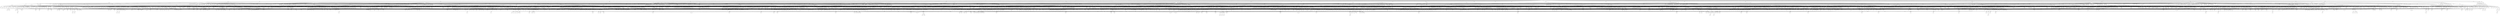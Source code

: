 digraph {
edge  [fontsize=6];
 node [shape=circle,width=0.2,height=0.2,fontsize=8];  1; 2; 3; 4; 5; 6; 7; 8; 9; 10; 11; 12; 13; 14; 15; 17; 16; 19; 18; 21; 20; 23; 22; 25; 24; 27; 26; 29; 28; 31; 30; 34; 35; 32; 33; 38; 39; 36; 37; 42; 43; 40; 41; 46; 47; 44; 45; 51; 50; 49; 48; 55; 54; 53; 52; 59; 58; 57; 56; 63; 62; 61; 60; 68; 69; 70; 71; 64; 65; 66; 67; 76; 77; 78; 79; 72; 73; 74; 75; 85; 84; 87; 86; 81; 80; 83; 82; 93; 92; 95; 94; 89; 88; 91; 90; 102; 103; 100; 101; 98; 99; 96; 97; 110; 111; 108; 109; 106; 107; 104; 105; 119; 118; 117; 116; 115; 114; 113; 112; 127; 126; 125; 124; 123; 122; 121; 120; 137; 136; 139; 138; 141; 140; 143; 142; 129; 128; 131; 130; 133; 132; 135; 134; 152; 153; 154; 155; 156; 157; 158; 159; 144; 145; 146; 147; 148; 149; 150; 151; 171; 170; 169; 168; 175; 174; 173; 172; 163; 162; 161; 160; 167; 166; 165; 164; 186; 187; 184; 185; 190; 191; 188; 189; 178; 179; 176; 177; 182; 183; 180; 181; 205; 204; 207; 206; 201; 200; 203; 202; 197; 196; 199; 198; 193; 192; 195; 194; 220; 221; 222; 223; 216; 217; 218; 219; 212; 213; 214; 215; 208; 209; 210; 211; 239; 238; 237; 236; 235; 234; 233; 232; 231; 230; 229; 228; 227; 226; 225; 224; 254; 255; 252; 253; 250; 251; 248; 249; 246; 247; 244; 245; 242; 243; 240; 241; 275; 274; 273; 272; 279; 278; 277; 276; 283; 282; 281; 280; 287; 286; 285; 284; 258; 259; 256; 257; 262; 263; 260; 261; 266; 267; 264; 265; 270; 271; 268; 269; 305; 304; 307; 306; 309; 308; 311; 310; 313; 312; 315; 314; 317; 316; 319; 318; 288; 289; 290; 291; 292; 293; 294; 295; 296; 297; 298; 299; 300; 301; 302; 303; 343; 342; 341; 340; 339; 338; 337; 336; 351; 350; 349; 348; 347; 346; 345; 344; 326; 327; 324; 325; 322; 323; 320; 321; 334; 335; 332; 333; 330; 331; 328; 329; 373; 372; 375; 374; 369; 368; 371; 370; 381; 380; 383; 382; 377; 376; 379; 378; 356; 357; 358; 359; 352; 353; 354; 355; 364; 365; 366; 367; 360; 361; 362; 363; 410; 411; 408; 409; 414; 415; 412; 413; 402; 403; 400; 401; 406; 407; 404; 405; 395; 394; 393; 392; 399; 398; 397; 396; 387; 386; 385; 384; 391; 390; 389; 388; 440; 441; 442; 443; 444; 445; 446; 447; 432; 433; 434; 435; 436; 437; 438; 439; 425; 424; 427; 426; 429; 428; 431; 430; 417; 416; 419; 418; 421; 420; 423; 422; 478; 479; 476; 477; 474; 475; 472; 473; 470; 471; 468; 469; 466; 467; 464; 465; 463; 462; 461; 460; 459; 458; 457; 456; 455; 454; 453; 452; 451; 450; 449; 448; 508; 509; 510; 511; 504; 505; 506; 507; 500; 501; 502; 503; 496; 497; 498; 499; 493; 492; 495; 494; 489; 488; 491; 490; 485; 484; 487; 486; 481; 480; 483; 482; 550; 551; 548; 549; 546; 547; 544; 545; 558; 559; 556; 557; 554; 555; 552; 553; 567; 566; 565; 564; 563; 562; 561; 560; 575; 574; 573; 572; 571; 570; 569; 568; 516; 517; 518; 519; 512; 513; 514; 515; 524; 525; 526; 527; 520; 521; 522; 523; 533; 532; 535; 534; 529; 528; 531; 530; 541; 540; 543; 542; 537; 536; 539; 538; 610; 611; 608; 609; 614; 615; 612; 613; 618; 619; 616; 617; 622; 623; 620; 621; 627; 626; 625; 624; 631; 630; 629; 628; 635; 634; 633; 632; 639; 638; 637; 636; 576; 577; 578; 579; 580; 581; 582; 583; 584; 585; 586; 587; 588; 589; 590; 591; 593; 592; 595; 594; 597; 596; 599; 598; 601; 600; 603; 602; 605; 604; 607; 606; 687; 686; 685; 684; 683; 682; 681; 680; 679; 678; 677; 676; 675; 674; 673; 672; 702; 703; 700; 701; 698; 699; 696; 697; 694; 695; 692; 693; 690; 691; 688; 689; 653; 652; 655; 654; 649; 648; 651; 650; 645; 644; 647; 646; 641; 640; 643; 642; 668; 669; 670; 671; 664; 665; 666; 667; 660; 661; 662; 663; 656; 657; 658; 659; 747; 746; 745; 744; 751; 750; 749; 748; 739; 738; 737; 736; 743; 742; 741; 740; 762; 763; 760; 761; 766; 767; 764; 765; 754; 755; 752; 753; 758; 759; 756; 757; 713; 712; 715; 714; 717; 716; 719; 718; 705; 704; 707; 706; 709; 708; 711; 710; 728; 729; 730; 731; 732; 733; 734; 735; 720; 721; 722; 723; 724; 725; 726; 727; 821; 820; 823; 822; 817; 816; 819; 818; 829; 828; 831; 830; 825; 824; 827; 826; 804; 805; 806; 807; 800; 801; 802; 803; 812; 813; 814; 815; 808; 809; 810; 811; 791; 790; 789; 788; 787; 786; 785; 784; 799; 798; 797; 796; 795; 794; 793; 792; 774; 775; 772; 773; 770; 771; 768; 769; 782; 783; 780; 781; 778; 779; 776; 777; 881; 880; 883; 882; 885; 884; 887; 886; 889; 888; 891; 890; 893; 892; 895; 894; 864; 865; 866; 867; 868; 869; 870; 871; 872; 873; 874; 875; 876; 877; 878; 879; 851; 850; 849; 848; 855; 854; 853; 852; 859; 858; 857; 856; 863; 862; 861; 860; 834; 835; 832; 833; 838; 839; 836; 837; 842; 843; 840; 841; 846; 847; 844; 845; 956; 957; 958; 959; 952; 953; 954; 955; 948; 949; 950; 951; 944; 945; 946; 947; 941; 940; 943; 942; 937; 936; 939; 938; 933; 932; 935; 934; 929; 928; 931; 930; 926; 927; 924; 925; 922; 923; 920; 921; 918; 919; 916; 917; 914; 915; 912; 913; 911; 910; 909; 908; 907; 906; 905; 904; 903; 902; 901; 900; 899; 898; 897; 896; 1016; 1017; 1018; 1019; 1020; 1021; 1022; 1023; 1008; 1009; 1010; 1011; 1012; 1013; 1014; 1015; 1001; 1000; 1003; 1002; 1005; 1004; 1007; 1006; 993; 992; 995; 994; 997; 996; 999; 998; 986; 987; 984; 985; 990; 991; 988; 989; 978; 979; 976; 977; 982; 983; 980; 981; 971; 970; 969; 968; 975; 974; 973; 972; 963; 962; 961; 960; 967; 966; 965; 964; 1100; 1101; 1102; 1103; 1096; 1097; 1098; 1099; 1092; 1093; 1094; 1095; 1088; 1089; 1090; 1091; 1117; 1116; 1119; 1118; 1113; 1112; 1115; 1114; 1109; 1108; 1111; 1110; 1105; 1104; 1107; 1106; 1134; 1135; 1132; 1133; 1130; 1131; 1128; 1129; 1126; 1127; 1124; 1125; 1122; 1123; 1120; 1121; 1151; 1150; 1149; 1148; 1147; 1146; 1145; 1144; 1143; 1142; 1141; 1140; 1139; 1138; 1137; 1136; 1032; 1033; 1034; 1035; 1036; 1037; 1038; 1039; 1024; 1025; 1026; 1027; 1028; 1029; 1030; 1031; 1049; 1048; 1051; 1050; 1053; 1052; 1055; 1054; 1041; 1040; 1043; 1042; 1045; 1044; 1047; 1046; 1066; 1067; 1064; 1065; 1070; 1071; 1068; 1069; 1058; 1059; 1056; 1057; 1062; 1063; 1060; 1061; 1083; 1082; 1081; 1080; 1087; 1086; 1085; 1084; 1075; 1074; 1073; 1072; 1079; 1078; 1077; 1076; 1221; 1220; 1223; 1222; 1217; 1216; 1219; 1218; 1229; 1228; 1231; 1230; 1225; 1224; 1227; 1226; 1236; 1237; 1238; 1239; 1232; 1233; 1234; 1235; 1244; 1245; 1246; 1247; 1240; 1241; 1242; 1243; 1255; 1254; 1253; 1252; 1251; 1250; 1249; 1248; 1263; 1262; 1261; 1260; 1259; 1258; 1257; 1256; 1270; 1271; 1268; 1269; 1266; 1267; 1264; 1265; 1278; 1279; 1276; 1277; 1274; 1275; 1272; 1273; 1153; 1152; 1155; 1154; 1157; 1156; 1159; 1158; 1161; 1160; 1163; 1162; 1165; 1164; 1167; 1166; 1168; 1169; 1170; 1171; 1172; 1173; 1174; 1175; 1176; 1177; 1178; 1179; 1180; 1181; 1182; 1183; 1187; 1186; 1185; 1184; 1191; 1190; 1189; 1188; 1195; 1194; 1193; 1192; 1199; 1198; 1197; 1196; 1202; 1203; 1200; 1201; 1206; 1207; 1204; 1205; 1210; 1211; 1208; 1209; 1214; 1215; 1212; 1213; 1375; 1374; 1373; 1372; 1371; 1370; 1369; 1368; 1367; 1366; 1365; 1364; 1363; 1362; 1361; 1360; 1358; 1359; 1356; 1357; 1354; 1355; 1352; 1353; 1350; 1351; 1348; 1349; 1346; 1347; 1344; 1345; 1405; 1404; 1407; 1406; 1401; 1400; 1403; 1402; 1397; 1396; 1399; 1398; 1393; 1392; 1395; 1394; 1388; 1389; 1390; 1391; 1384; 1385; 1386; 1387; 1380; 1381; 1382; 1383; 1376; 1377; 1378; 1379; 1307; 1306; 1305; 1304; 1311; 1310; 1309; 1308; 1299; 1298; 1297; 1296; 1303; 1302; 1301; 1300; 1290; 1291; 1288; 1289; 1294; 1295; 1292; 1293; 1282; 1283; 1280; 1281; 1286; 1287; 1284; 1285; 1337; 1336; 1339; 1338; 1341; 1340; 1343; 1342; 1329; 1328; 1331; 1330; 1333; 1332; 1335; 1334; 1320; 1321; 1322; 1323; 1324; 1325; 1326; 1327; 1312; 1313; 1314; 1315; 1316; 1317; 1318; 1319; 1494; 1495; 1492; 1493; 1490; 1491; 1488; 1489; 1502; 1503; 1500; 1501; 1498; 1499; 1496; 1497; 1479; 1478; 1477; 1476; 1475; 1474; 1473; 1472; 1487; 1486; 1485; 1484; 1483; 1482; 1481; 1480; 1524; 1525; 1526; 1527; 1520; 1521; 1522; 1523; 1532; 1533; 1534; 1535; 1528; 1529; 1530; 1531; 1509; 1508; 1511; 1510; 1505; 1504; 1507; 1506; 1517; 1516; 1519; 1518; 1513; 1512; 1515; 1514; 1426; 1427; 1424; 1425; 1430; 1431; 1428; 1429; 1434; 1435; 1432; 1433; 1438; 1439; 1436; 1437; 1411; 1410; 1409; 1408; 1415; 1414; 1413; 1412; 1419; 1418; 1417; 1416; 1423; 1422; 1421; 1420; 1456; 1457; 1458; 1459; 1460; 1461; 1462; 1463; 1464; 1465; 1466; 1467; 1468; 1469; 1470; 1471; 1441; 1440; 1443; 1442; 1445; 1444; 1447; 1446; 1449; 1448; 1451; 1450; 1453; 1452; 1455; 1454; 1642; 1643; 1640; 1641; 1646; 1647; 1644; 1645; 1634; 1635; 1632; 1633; 1638; 1639; 1636; 1637; 1659; 1658; 1657; 1656; 1663; 1662; 1661; 1660; 1651; 1650; 1649; 1648; 1655; 1654; 1653; 1652; 1608; 1609; 1610; 1611; 1612; 1613; 1614; 1615; 1600; 1601; 1602; 1603; 1604; 1605; 1606; 1607; 1625; 1624; 1627; 1626; 1629; 1628; 1631; 1630; 1617; 1616; 1619; 1618; 1621; 1620; 1623; 1622; 1582; 1583; 1580; 1581; 1578; 1579; 1576; 1577; 1574; 1575; 1572; 1573; 1570; 1571; 1568; 1569; 1599; 1598; 1597; 1596; 1595; 1594; 1593; 1592; 1591; 1590; 1589; 1588; 1587; 1586; 1585; 1584; 1548; 1549; 1550; 1551; 1544; 1545; 1546; 1547; 1540; 1541; 1542; 1543; 1536; 1537; 1538; 1539; 1565; 1564; 1567; 1566; 1561; 1560; 1563; 1562; 1557; 1556; 1559; 1558; 1553; 1552; 1555; 1554; 1763; 1762; 1761; 1760; 1767; 1766; 1765; 1764; 1771; 1770; 1769; 1768; 1775; 1774; 1773; 1772; 1778; 1779; 1776; 1777; 1782; 1783; 1780; 1781; 1786; 1787; 1784; 1785; 1790; 1791; 1788; 1789; 1729; 1728; 1731; 1730; 1733; 1732; 1735; 1734; 1737; 1736; 1739; 1738; 1741; 1740; 1743; 1742; 1744; 1745; 1746; 1747; 1748; 1749; 1750; 1751; 1752; 1753; 1754; 1755; 1756; 1757; 1758; 1759; 1703; 1702; 1701; 1700; 1699; 1698; 1697; 1696; 1711; 1710; 1709; 1708; 1707; 1706; 1705; 1704; 1718; 1719; 1716; 1717; 1714; 1715; 1712; 1713; 1726; 1727; 1724; 1725; 1722; 1723; 1720; 1721; 1669; 1668; 1671; 1670; 1665; 1664; 1667; 1666; 1677; 1676; 1679; 1678; 1673; 1672; 1675; 1674; 1684; 1685; 1686; 1687; 1680; 1681; 1682; 1683; 1692; 1693; 1694; 1695; 1688; 1689; 1690; 1691; 1913; 1912; 1915; 1914; 1917; 1916; 1919; 1918; 1905; 1904; 1907; 1906; 1909; 1908; 1911; 1910; 1896; 1897; 1898; 1899; 1900; 1901; 1902; 1903; 1888; 1889; 1890; 1891; 1892; 1893; 1894; 1895; 1883; 1882; 1881; 1880; 1887; 1886; 1885; 1884; 1875; 1874; 1873; 1872; 1879; 1878; 1877; 1876; 1866; 1867; 1864; 1865; 1870; 1871; 1868; 1869; 1858; 1859; 1856; 1857; 1862; 1863; 1860; 1861; 1853; 1852; 1855; 1854; 1849; 1848; 1851; 1850; 1845; 1844; 1847; 1846; 1841; 1840; 1843; 1842; 1836; 1837; 1838; 1839; 1832; 1833; 1834; 1835; 1828; 1829; 1830; 1831; 1824; 1825; 1826; 1827; 1823; 1822; 1821; 1820; 1819; 1818; 1817; 1816; 1815; 1814; 1813; 1812; 1811; 1810; 1809; 1808; 1806; 1807; 1804; 1805; 1802; 1803; 1800; 1801; 1798; 1799; 1796; 1797; 1794; 1795; 1792; 1793; 2000; 2001; 1987; 1986; 1985; 1984; 1991; 1990; 1989; 1988; 1995; 1994; 1993; 1992; 1999; 1998; 1997; 1996; 1972; 1973; 1974; 1975; 1968; 1969; 1970; 1971; 1980; 1981; 1982; 1983; 1976; 1977; 1978; 1979; 1957; 1956; 1959; 1958; 1953; 1952; 1955; 1954; 1965; 1964; 1967; 1966; 1961; 1960; 1963; 1962; 1942; 1943; 1940; 1941; 1938; 1939; 1936; 1937; 1950; 1951; 1948; 1949; 1946; 1947; 1944; 1945; 1927; 1926; 1925; 1924; 1923; 1922; 1921; 1920; 1935; 1934; 1933; 1932; 1931; 1930; 1929; 1928;

1 -> 472 [ label= "0.03125000" ];
1 -> 6 [ label= "0.03125000" ];
1 -> 7 [ label= "0.03125000" ];
1 -> 283 [ label= "0.03125000" ];
1 -> 351 [ label= "0.03125000" ];
1 -> 678 [ label= "0.03125000" ];
1 -> 1432 [ label= "0.03125000" ];
1 -> 78 [ label= "0.03125000" ];
1 -> 11 [ label= "0.03125000" ];
1 -> 16 [ label= "0.03125000" ];
1 -> 21 [ label= "0.03125000" ];
1 -> 20 [ label= "0.03125000" ];
1 -> 1834 [ label= "0.03125000" ];
1 -> 93 [ label= "0.03125000" ];
1 -> 27 [ label= "0.03125000" ];
1 -> 929 [ label= "0.03125000" ];
1 -> 29 [ label= "0.03125000" ];
1 -> 88 [ label= "0.03125000" ];
1 -> 90 [ label= "0.03125000" ];
1 -> 211 [ label= "0.03125000" ];
1 -> 32 [ label= "0.03125000" ];
1 -> 579 [ label= "0.03125000" ];
1 -> 1520 [ label= "0.03125000" ];
1 -> 39 [ label= "0.03125000" ];
1 -> 37 [ label= "0.03125000" ];
1 -> 42 [ label= "0.03125000" ];
1 -> 527 [ label= "0.03125000" ];
1 -> 44 [ label= "0.03125000" ];
1 -> 289 [ label= "0.03125000" ];
1 -> 426 [ label= "0.03125000" ];
1 -> 63 [ label= "0.03125000" ];
1 -> 776 [ label= "0.03125000" ];
2 -> 712 [ label= "0.00005171" ];
2 -> 369 [ label= "0.00005171" ];
2 -> 1097 [ label= "0.00005171" ];
2 -> 955 [ label= "0.00005171" ];
2 -> 1949 [ label= "0.00005171" ];
2 -> 1663 [ label= "0.00005171" ];
2 -> 217 [ label= "0.00005171" ];
2 -> 665 [ label= "0.00005171" ];
2 -> 541 [ label= "0.00005171" ];
2 -> 365 [ label= "0.00005171" ];
2 -> 1108 [ label= "0.00005171" ];
2 -> 1181 [ label= "0.00005171" ];
2 -> 658 [ label= "0.00005171" ];
3 -> 1973 [ label= "0.00012659" ];
3 -> 797 [ label= "0.00012659" ];
3 -> 466 [ label= "0.00012659" ];
3 -> 1164 [ label= "0.00012659" ];
3 -> 104 [ label= "0.00012659" ];
3 -> 152 [ label= "0.00012659" ];
3 -> 356 [ label= "0.00012659" ];
3 -> 221 [ label= "0.00012659" ];
3 -> 116 [ label= "0.00012659" ];
3 -> 216 [ label= "0.00012659" ];
3 -> 698 [ label= "0.00012659" ];
3 -> 1563 [ label= "0.00012659" ];
3 -> 1787 [ label= "0.00012659" ];
3 -> 1142 [ label= "0.00012659" ];
3 -> 214 [ label= "0.00012659" ];
3 -> 182 [ label= "0.00012659" ];
3 -> 899 [ label= "0.00012659" ];
3 -> 810 [ label= "0.00012659" ];
3 -> 1622 [ label= "0.00012659" ];
4 -> 274 [ label= "0.00013494" ];
4 -> 952 [ label= "0.00013494" ];
4 -> 446 [ label= "0.00013494" ];
4 -> 612 [ label= "0.00013494" ];
4 -> 312 [ label= "0.00013494" ];
4 -> 585 [ label= "0.00013494" ];
4 -> 644 [ label= "0.00013494" ];
4 -> 228 [ label= "0.00013494" ];
4 -> 621 [ label= "0.00013494" ];
4 -> 528 [ label= "0.00013494" ];
4 -> 354 [ label= "0.00013494" ];
4 -> 1176 [ label= "0.00013494" ];
4 -> 57 [ label= "0.00013494" ];
4 -> 366 [ label= "0.00013494" ];
4 -> 1179 [ label= "0.00013494" ];
4 -> 333 [ label= "0.00013494" ];
4 -> 1759 [ label= "0.00013494" ];
5 -> 342 [ label= "0.00010640" ];
5 -> 1223 [ label= "0.00010640" ];
5 -> 546 [ label= "0.00010640" ];
5 -> 131 [ label= "0.00010640" ];
5 -> 130 [ label= "0.00010640" ];
5 -> 382 [ label= "0.00010640" ];
5 -> 15 [ label= "0.00021281" ];
5 -> 499 [ label= "0.00010640" ];
5 -> 826 [ label= "0.00010640" ];
5 -> 1321 [ label= "0.00010640" ];
5 -> 1656 [ label= "0.00010640" ];
5 -> 1595 [ label= "0.00010640" ];
5 -> 1084 [ label= "0.00010640" ];
5 -> 1786 [ label= "0.00010640" ];
5 -> 1315 [ label= "0.00010640" ];
5 -> 1209 [ label= "0.00010640" ];
5 -> 999 [ label= "0.00010640" ];
6 -> 3 [ label= "0.00109458" ];
6 -> 4 [ label= "0.00109458" ];
6 -> 66 [ label= "0.00109458" ];
6 -> 336 [ label= "0.00109458" ];
6 -> 650 [ label= "0.00109458" ];
6 -> 197 [ label= "0.00109458" ];
6 -> 8 [ label= "0.00109458" ];
6 -> 163 [ label= "0.00109458" ];
6 -> 9 [ label= "0.00109458" ];
6 -> 77 [ label= "0.00109458" ];
6 -> 435 [ label= "0.00109458" ];
6 -> 316 [ label= "0.00109458" ];
6 -> 1060 [ label= "0.00109458" ];
6 -> 75 [ label= "0.00109458" ];
6 -> 463 [ label= "0.00109458" ];
6 -> 425 [ label= "0.00109458" ];
6 -> 258 [ label= "0.00109458" ];
6 -> 85 [ label= "0.00109458" ];
6 -> 1322 [ label= "0.00109458" ];
6 -> 1200 [ label= "0.00109458" ];
6 -> 219 [ label= "0.00109458" ];
6 -> 22 [ label= "0.00109458" ];
6 -> 159 [ label= "0.00109458" ];
7 -> 70 [ label= "0.00073952" ];
7 -> 273 [ label= "0.00073952" ];
7 -> 882 [ label= "0.00073952" ];
7 -> 474 [ label= "0.00073952" ];
7 -> 4 [ label= "0.00073952" ];
7 -> 5 [ label= "0.00073952" ];
7 -> 8 [ label= "0.00073952" ];
7 -> 403 [ label= "0.00073952" ];
7 -> 10 [ label= "0.00073952" ];
7 -> 1095 [ label= "0.00073952" ];
7 -> 12 [ label= "0.00073952" ];
7 -> 72 [ label= "0.00073952" ];
7 -> 703 [ label= "0.00073952" ];
7 -> 18 [ label= "0.00073952" ];
7 -> 1777 [ label= "0.00073952" ];
7 -> 23 [ label= "0.00073952" ];
7 -> 159 [ label= "0.00073952" ];
7 -> 386 [ label= "0.00073952" ];
7 -> 1889 [ label= "0.00073952" ];
7 -> 877 [ label= "0.00073952" ];
7 -> 91 [ label= "0.00073952" ];
7 -> 1253 [ label= "0.00073952" ];
7 -> 443 [ label= "0.00073952" ];
7 -> 43 [ label= "0.00073952" ];
7 -> 40 [ label= "0.00073952" ];
7 -> 796 [ label= "0.00073952" ];
7 -> 41 [ label= "0.00073952" ];
7 -> 587 [ label= "0.00073952" ];
7 -> 46 [ label= "0.00073952" ];
7 -> 45 [ label= "0.00073952" ];
7 -> 425 [ label= "0.00073952" ];
7 -> 55 [ label= "0.00073952" ];
7 -> 114 [ label= "0.00073952" ];
7 -> 422 [ label= "0.00073952" ];
8 -> 411 [ label= "0.00038331" ];
8 -> 908 [ label= "0.00038331" ];
8 -> 82 [ label= "0.00038331" ];
8 -> 961 [ label= "0.00038331" ];
8 -> 1501 [ label= "0.00038331" ];
8 -> 693 [ label= "0.00038331" ];
8 -> 996 [ label= "0.00038331" ];
8 -> 640 [ label= "0.00038331" ];
8 -> 390 [ label= "0.00038331" ];
8 -> 60 [ label= "0.00038331" ];
9 -> 206 [ label= "0.00010237" ];
9 -> 955 [ label= "0.00010237" ];
9 -> 618 [ label= "0.00010237" ];
9 -> 616 [ label= "0.00010237" ];
9 -> 1498 [ label= "0.00010237" ];
9 -> 945 [ label= "0.00010237" ];
9 -> 529 [ label= "0.00010237" ];
9 -> 1326 [ label= "0.00010237" ];
9 -> 82 [ label= "0.00010237" ];
9 -> 490 [ label= "0.00010237" ];
9 -> 1617 [ label= "0.00010237" ];
9 -> 57 [ label= "0.00010237" ];
9 -> 26 [ label= "0.00020474" ];
9 -> 1420 [ label= "0.00010237" ];
10 -> 119 [ label= "0.00014366" ];
10 -> 849 [ label= "0.00014366" ];
10 -> 833 [ label= "0.00014366" ];
10 -> 601 [ label= "0.00014366" ];
10 -> 524 [ label= "0.00014366" ];
10 -> 297 [ label= "0.00014366" ];
10 -> 111 [ label= "0.00014366" ];
10 -> 407 [ label= "0.00014366" ];
10 -> 47 [ label= "0.00014366" ];
10 -> 60 [ label= "0.00014366" ];
11 -> 3 [ label= "0.00119676" ];
11 -> 33 [ label= "0.00119676" ];
11 -> 1760 [ label= "0.00119676" ];
11 -> 1730 [ label= "0.00119676" ];
11 -> 233 [ label= "0.00119676" ];
11 -> 143 [ label= "0.00119676" ];
11 -> 97 [ label= "0.00119676" ];
11 -> 14 [ label= "0.00119676" ];
11 -> 254 [ label= "0.00119676" ];
11 -> 1747 [ label= "0.00119676" ];
11 -> 86 [ label= "0.00119676" ];
11 -> 81 [ label= "0.00119676" ];
11 -> 1295 [ label= "0.00119676" ];
11 -> 334 [ label= "0.00119676" ];
11 -> 25 [ label= "0.00239352" ];
11 -> 59 [ label= "0.00119676" ];
11 -> 24 [ label= "0.00119676" ];
11 -> 244 [ label= "0.00119676" ];
11 -> 656 [ label= "0.00119676" ];
11 -> 31 [ label= "0.00119676" ];
12 -> 1458 [ label= "0.00010883" ];
12 -> 525 [ label= "0.00010883" ];
12 -> 468 [ label= "0.00010883" ];
12 -> 133 [ label= "0.00010883" ];
12 -> 520 [ label= "0.00010883" ];
12 -> 669 [ label= "0.00010883" ];
12 -> 222 [ label= "0.00010883" ];
12 -> 1477 [ label= "0.00010883" ];
12 -> 1414 [ label= "0.00010883" ];
12 -> 178 [ label= "0.00010883" ];
12 -> 962 [ label= "0.00010883" ];
12 -> 242 [ label= "0.00010883" ];
12 -> 391 [ label= "0.00010883" ];
13 -> 141 [ label= "0.00017946" ];
13 -> 614 [ label= "0.00017946" ];
13 -> 67 [ label= "0.00017946" ];
13 -> 617 [ label= "0.00017946" ];
13 -> 795 [ label= "0.00017946" ];
13 -> 1607 [ label= "0.00017946" ];
13 -> 221 [ label= "0.00017946" ];
13 -> 625 [ label= "0.00017946" ];
13 -> 116 [ label= "0.00017946" ];
13 -> 457 [ label= "0.00017946" ];
13 -> 249 [ label= "0.00017946" ];
13 -> 58 [ label= "0.00017946" ];
13 -> 1998 [ label= "0.00017946" ];
14 -> 567 [ label= "0.00038549" ];
14 -> 476 [ label= "0.00038549" ];
14 -> 173 [ label= "0.00038549" ];
14 -> 618 [ label= "0.00038549" ];
14 -> 1519 [ label= "0.00038549" ];
14 -> 1026 [ label= "0.00038549" ];
14 -> 616 [ label= "0.00038549" ];
14 -> 1756 [ label= "0.00038549" ];
14 -> 1571 [ label= "0.00038549" ];
14 -> 1361 [ label= "0.00038549" ];
15 -> 1410 [ label= "0.00048192" ];
15 -> 637 [ label= "0.00048192" ];
17 -> 1202 [ label= "0.00025731" ];
17 -> 96 [ label= "0.00025731" ];
17 -> 142 [ label= "0.00025731" ];
17 -> 1754 [ label= "0.00025731" ];
17 -> 26 [ label= "0.00025731" ];
17 -> 1621 [ label= "0.00025731" ];
16 -> 1426 [ label= "0.00069582" ];
16 -> 615 [ label= "0.00069582" ];
16 -> 5 [ label= "0.00069582" ];
16 -> 1092 [ label= "0.00069582" ];
16 -> 129 [ label= "0.00069582" ];
16 -> 950 [ label= "0.00069582" ];
16 -> 79 [ label= "0.00069582" ];
16 -> 73 [ label= "0.00069582" ];
16 -> 17 [ label= "0.00139164" ];
16 -> 262 [ label= "0.00069582" ];
16 -> 157 [ label= "0.00069582" ];
16 -> 22 [ label= "0.00069582" ];
16 -> 1282 [ label= "0.00069582" ];
16 -> 25 [ label= "0.00069582" ];
16 -> 146 [ label= "0.00069582" ];
16 -> 208 [ label= "0.00069582" ];
16 -> 30 [ label= "0.00069582" ];
16 -> 373 [ label= "0.00069582" ];
16 -> 34 [ label= "0.00069582" ];
16 -> 1943 [ label= "0.00069582" ];
16 -> 1728 [ label= "0.00069582" ];
16 -> 238 [ label= "0.00069582" ];
16 -> 1550 [ label= "0.00069582" ];
16 -> 1185 [ label= "0.00069582" ];
16 -> 519 [ label= "0.00069582" ];
16 -> 234 [ label= "0.00069582" ];
16 -> 311 [ label= "0.00069582" ];
16 -> 1467 [ label= "0.00069582" ];
16 -> 711 [ label= "0.00069582" ];
16 -> 378 [ label= "0.00069582" ];
16 -> 671 [ label= "0.00069582" ];
16 -> 55 [ label= "0.00069582" ];
16 -> 602 [ label= "0.00069582" ];
16 -> 62 [ label= "0.00069582" ];
16 -> 1318 [ label= "0.00069582" ];
19 -> 532 [ label= "0.00021365" ];
19 -> 1266 [ label= "0.00021365" ];
19 -> 436 [ label= "0.00021365" ];
19 -> 47 [ label= "0.00021365" ];
18 -> 1822 [ label= "0.00003606" ];
18 -> 169 [ label= "0.00003606" ];
18 -> 859 [ label= "0.00003606" ];
18 -> 1502 [ label= "0.00003606" ];
18 -> 281 [ label= "0.00003606" ];
18 -> 627 [ label= "0.00003606" ];
18 -> 970 [ label= "0.00003606" ];
18 -> 116 [ label= "0.00003606" ];
18 -> 57 [ label= "0.00003606" ];
18 -> 486 [ label= "0.00003606" ];
18 -> 270 [ label= "0.00003606" ];
18 -> 28 [ label= "0.00003606" ];
18 -> 183 [ label= "0.00003606" ];
18 -> 1136 [ label= "0.00003606" ];
21 -> 85 [ label= "0.00354128" ];
21 -> 50 [ label= "0.00354128" ];
21 -> 1473 [ label= "0.00354128" ];
21 -> 1997 [ label= "0.00354128" ];
21 -> 379 [ label= "0.00354128" ];
21 -> 61 [ label= "0.00354128" ];
21 -> 14 [ label= "0.00354128" ];
20 -> 304 [ label= "0.00138447" ];
20 -> 1760 [ label= "0.00138447" ];
20 -> 5 [ label= "0.00138447" ];
20 -> 513 [ label= "0.00138447" ];
20 -> 544 [ label= "0.00138447" ];
20 -> 162 [ label= "0.00138447" ];
20 -> 12 [ label= "0.00138447" ];
20 -> 46 [ label= "0.00138447" ];
20 -> 107 [ label= "0.00138447" ];
20 -> 1288 [ label= "0.00138447" ];
20 -> 19 [ label= "0.00138447" ];
20 -> 1113 [ label= "0.00138447" ];
20 -> 188 [ label= "0.00138447" ];
20 -> 456 [ label= "0.00138447" ];
20 -> 484 [ label= "0.00138447" ];
20 -> 94 [ label= "0.00138447" ];
20 -> 123 [ label= "0.00138447" ];
20 -> 149 [ label= "0.00138447" ];
23 -> 926 [ label= "0.00008668" ];
23 -> 611 [ label= "0.00008668" ];
23 -> 291 [ label= "0.00008668" ];
23 -> 206 [ label= "0.00008668" ];
23 -> 1412 [ label= "0.00008668" ];
23 -> 485 [ label= "0.00008668" ];
22 -> 138 [ label= "0.00026611" ];
22 -> 339 [ label= "0.00026611" ];
22 -> 884 [ label= "0.00026611" ];
22 -> 1161 [ label= "0.00026611" ];
22 -> 828 [ label= "0.00026611" ];
22 -> 1364 [ label= "0.00026611" ];
22 -> 130 [ label= "0.00026611" ];
22 -> 1714 [ label= "0.00026611" ];
22 -> 767 [ label= "0.00026611" ];
22 -> 397 [ label= "0.00026611" ];
22 -> 628 [ label= "0.00026611" ];
22 -> 1235 [ label= "0.00026611" ];
22 -> 455 [ label= "0.00026611" ];
22 -> 215 [ label= "0.00026611" ];
22 -> 148 [ label= "0.00026611" ];
22 -> 89 [ label= "0.00026611" ];
22 -> 269 [ label= "0.00026611" ];
22 -> 99 [ label= "0.00026611" ];
22 -> 1462 [ label= "0.00026611" ];
22 -> 172 [ label= "0.00026611" ];
22 -> 310 [ label= "0.00026611" ];
22 -> 165 [ label= "0.00026611" ];
22 -> 117 [ label= "0.00026611" ];
22 -> 290 [ label= "0.00026611" ];
22 -> 246 [ label= "0.00026611" ];
22 -> 720 [ label= "0.00026611" ];
22 -> 58 [ label= "0.00026611" ];
22 -> 176 [ label= "0.00026611" ];
22 -> 779 [ label= "0.00026611" ];
25 -> 517 [ label= "0.00014968" ];
25 -> 957 [ label= "0.00014968" ];
25 -> 1404 [ label= "0.00014968" ];
25 -> 375 [ label= "0.00014968" ];
25 -> 279 [ label= "0.00014968" ];
25 -> 309 [ label= "0.00014968" ];
25 -> 36 [ label= "0.00014968" ];
25 -> 1257 [ label= "0.00014968" ];
25 -> 119 [ label= "0.00014968" ];
25 -> 772 [ label= "0.00014968" ];
25 -> 1416 [ label= "0.00014968" ];
25 -> 209 [ label= "0.00014968" ];
25 -> 120 [ label= "0.00014968" ];
25 -> 727 [ label= "0.00014968" ];
24 -> 1913 [ label= "0.00008178" ];
24 -> 515 [ label= "0.00008178" ];
24 -> 1950 [ label= "0.00008178" ];
24 -> 432 [ label= "0.00008178" ];
24 -> 644 [ label= "0.00008178" ];
24 -> 436 [ label= "0.00008178" ];
24 -> 47 [ label= "0.00008178" ];
24 -> 590 [ label= "0.00008178" ];
24 -> 710 [ label= "0.00008178" ];
24 -> 164 [ label= "0.00008178" ];
24 -> 224 [ label= "0.00008178" ];
24 -> 1598 [ label= "0.00008178" ];
24 -> 970 [ label= "0.00008178" ];
24 -> 221 [ label= "0.00008178" ];
24 -> 290 [ label= "0.00008178" ];
24 -> 429 [ label= "0.00008178" ];
24 -> 769 [ label= "0.00008178" ];
24 -> 735 [ label= "0.00008178" ];
24 -> 249 [ label= "0.00008178" ];
24 -> 692 [ label= "0.00008178" ];
27 -> 139 [ label= "0.00155895" ];
27 -> 4 [ label= "0.00155895" ];
27 -> 1057 [ label= "0.00155895" ];
27 -> 135 [ label= "0.00155895" ];
27 -> 118 [ label= "0.00155895" ];
27 -> 49 [ label= "0.00155895" ];
27 -> 323 [ label= "0.00155895" ];
27 -> 562 [ label= "0.00155895" ];
27 -> 53 [ label= "0.00155895" ];
27 -> 179 [ label= "0.00155895" ];
27 -> 299 [ label= "0.00155895" ];
27 -> 1755 [ label= "0.00155895" ];
27 -> 1316 [ label= "0.00155895" ];
27 -> 31 [ label= "0.00155895" ];
27 -> 121 [ label= "0.00155895" ];
27 -> 30 [ label= "0.00155895" ];
26 -> 744 [ label= "0.00030863" ];
26 -> 313 [ label= "0.00030863" ];
26 -> 1672 [ label= "0.00030863" ];
29 -> 137 [ label= "0.00276277" ];
29 -> 38 [ label= "0.00276277" ];
29 -> 59 [ label= "0.00276277" ];
29 -> 94 [ label= "0.00276277" ];
29 -> 72 [ label= "0.00276277" ];
29 -> 420 [ label= "0.00276277" ];
29 -> 437 [ label= "0.00276277" ];
29 -> 73 [ label= "0.00276277" ];
29 -> 181 [ label= "0.00276277" ];
28 -> 498 [ label= "0.00019076" ];
31 -> 1153 [ label= "0.00042593" ];
31 -> 1311 [ label= "0.00042593" ];
31 -> 556 [ label= "0.00042593" ];
31 -> 893 [ label= "0.00042593" ];
31 -> 183 [ label= "0.00042593" ];
31 -> 132 [ label= "0.00042593" ];
30 -> 516 [ label= "0.00017573" ];
30 -> 409 [ label= "0.00017573" ];
30 -> 141 [ label= "0.00017573" ];
30 -> 887 [ label= "0.00017573" ];
30 -> 131 [ label= "0.00017573" ];
30 -> 186 [ label= "0.00017573" ];
30 -> 220 [ label= "0.00017573" ];
30 -> 1776 [ label= "0.00017573" ];
30 -> 52 [ label= "0.00017573" ];
30 -> 189 [ label= "0.00017573" ];
30 -> 935 [ label= "0.00017573" ];
30 -> 1790 [ label= "0.00017573" ];
30 -> 1455 [ label= "0.00017573" ];
34 -> 36 [ label= "0.00003551" ];
34 -> 473 [ label= "0.00003551" ];
34 -> 161 [ label= "0.00003551" ];
34 -> 199 [ label= "0.00003551" ];
34 -> 106 [ label= "0.00003551" ];
34 -> 193 [ label= "0.00003551" ];
34 -> 825 [ label= "0.00003551" ];
34 -> 668 [ label= "0.00003551" ];
34 -> 1358 [ label= "0.00003551" ];
34 -> 805 [ label= "0.00003551" ];
34 -> 252 [ label= "0.00003551" ];
34 -> 48 [ label= "0.00003551" ];
34 -> 1173 [ label= "0.00003551" ];
35 -> 205 [ label= "0.00024099" ];
35 -> 374 [ label= "0.00024099" ];
35 -> 412 [ label= "0.00024099" ];
35 -> 294 [ label= "0.00024099" ];
35 -> 158 [ label= "0.00024099" ];
35 -> 455 [ label= "0.00024099" ];
35 -> 1074 [ label= "0.00024099" ];
35 -> 1654 [ label= "0.00024099" ];
32 -> 69 [ label= "0.00105421" ];
32 -> 136 [ label= "0.00105421" ];
32 -> 340 [ label= "0.00105421" ];
32 -> 1020 [ label= "0.00105421" ];
32 -> 65 [ label= "0.00105421" ];
32 -> 66 [ label= "0.00105421" ];
32 -> 202 [ label= "0.00105421" ];
32 -> 707 [ label= "0.00105421" ];
32 -> 229 [ label= "0.00105421" ];
32 -> 947 [ label= "0.00105421" ];
32 -> 1924 [ label= "0.00105421" ];
32 -> 771 [ label= "0.00105421" ];
32 -> 54 [ label= "0.00105421" ];
32 -> 1267 [ label= "0.00105421" ];
32 -> 812 [ label= "0.00105421" ];
32 -> 127 [ label= "0.00105421" ];
32 -> 212 [ label= "0.00105421" ];
32 -> 24 [ label= "0.00105421" ];
32 -> 723 [ label= "0.00105421" ];
32 -> 56 [ label= "0.00105421" ];
32 -> 808 [ label= "0.00105421" ];
32 -> 271 [ label= "0.00105421" ];
32 -> 688 [ label= "0.00105421" ];
32 -> 303 [ label= "0.00105421" ];
33 -> 1479 [ label= "0.00026249" ];
33 -> 834 [ label= "0.00026249" ];
33 -> 239 [ label= "0.00026249" ];
33 -> 712 [ label= "0.00026249" ];
33 -> 206 [ label= "0.00026249" ];
33 -> 766 [ label= "0.00026249" ];
33 -> 36 [ label= "0.00026249" ];
33 -> 52 [ label= "0.00026249" ];
33 -> 1366 [ label= "0.00026249" ];
33 -> 148 [ label= "0.00026249" ];
33 -> 1639 [ label= "0.00026249" ];
33 -> 1788 [ label= "0.00026249" ];
38 -> 1116 [ label= "0.00015307" ];
38 -> 101 [ label= "0.00015307" ];
38 -> 115 [ label= "0.00015307" ];
38 -> 1735 [ label= "0.00015307" ];
38 -> 1786 [ label= "0.00015307" ];
38 -> 1466 [ label= "0.00015307" ];
38 -> 125 [ label= "0.00015307" ];
38 -> 632 [ label= "0.00015307" ];
38 -> 167 [ label= "0.00015307" ];
38 -> 892 [ label= "0.00015307" ];
38 -> 210 [ label= "0.00015307" ];
38 -> 104 [ label= "0.00015307" ];
39 -> 2 [ label= "0.00096259" ];
39 -> 273 [ label= "0.00096259" ];
39 -> 338 [ label= "0.00096259" ];
39 -> 1368 [ label= "0.00096259" ];
39 -> 8 [ label= "0.00096259" ];
39 -> 197 [ label= "0.00096259" ];
39 -> 13 [ label= "0.00096259" ];
39 -> 134 [ label= "0.00096259" ];
39 -> 1015 [ label= "0.00096259" ];
39 -> 17 [ label= "0.00096259" ];
39 -> 154 [ label= "0.00096259" ];
39 -> 256 [ label= "0.00096259" ];
39 -> 460 [ label= "0.00096259" ];
39 -> 1118 [ label= "0.00096259" ];
39 -> 573 [ label= "0.00096259" ];
39 -> 753 [ label= "0.00096259" ];
39 -> 150 [ label= "0.00096259" ];
39 -> 33 [ label= "0.00096259" ];
39 -> 108 [ label= "0.00096259" ];
39 -> 45 [ label= "0.00096259" ];
39 -> 642 [ label= "0.00096259" ];
39 -> 318 [ label= "0.00096259" ];
39 -> 53 [ label= "0.00096259" ];
39 -> 247 [ label= "0.00096259" ];
39 -> 245 [ label= "0.00096259" ];
39 -> 62 [ label= "0.00096259" ];
36 -> 804 [ label= "0.00015158" ];
36 -> 1100 [ label= "0.00015158" ];
36 -> 672 [ label= "0.00015158" ];
37 -> 373 [ label= "0.00125000" ];
37 -> 509 [ label= "0.00125000" ];
37 -> 35 [ label= "0.00125000" ];
37 -> 69 [ label= "0.00125000" ];
37 -> 1220 [ label= "0.00125000" ];
37 -> 139 [ label= "0.00125000" ];
37 -> 33 [ label= "0.00125000" ];
37 -> 1578 [ label= "0.00125000" ];
37 -> 9 [ label= "0.00125000" ];
37 -> 40 [ label= "0.00125000" ];
37 -> 46 [ label= "0.00125000" ];
37 -> 13 [ label= "0.00125000" ];
37 -> 184 [ label= "0.00125000" ];
37 -> 398 [ label= "0.00125000" ];
37 -> 80 [ label= "0.00125000" ];
37 -> 56 [ label= "0.00125000" ];
37 -> 301 [ label= "0.00125000" ];
37 -> 483 [ label= "0.00125000" ];
37 -> 180 [ label= "0.00125000" ];
37 -> 31 [ label= "0.00125000" ];
42 -> 956 [ label= "0.00138889" ];
42 -> 69 [ label= "0.00138889" ];
42 -> 33 [ label= "0.00138889" ];
42 -> 201 [ label= "0.00138889" ];
42 -> 505 [ label= "0.00138889" ];
42 -> 1850 [ label= "0.00138889" ];
42 -> 128 [ label= "0.00138889" ];
42 -> 10 [ label= "0.00138889" ];
42 -> 1124 [ label= "0.00138889" ];
42 -> 327 [ label= "0.00138889" ];
42 -> 50 [ label= "0.00138889" ];
42 -> 489 [ label= "0.00138889" ];
42 -> 114 [ label= "0.00138889" ];
42 -> 22 [ label= "0.00138889" ];
42 -> 1180 [ label= "0.00138889" ];
42 -> 1795 [ label= "0.00138889" ];
42 -> 809 [ label= "0.00138889" ];
42 -> 151 [ label= "0.00138889" ];
43 -> 1883 [ label= "0.00006094" ];
43 -> 653 [ label= "0.00006094" ];
43 -> 103 [ label= "0.00006094" ];
43 -> 1776 [ label= "0.00006094" ];
43 -> 751 [ label= "0.00006094" ];
43 -> 1428 [ label= "0.00006094" ];
43 -> 584 [ label= "0.00006094" ];
43 -> 416 [ label= "0.00006094" ];
43 -> 647 [ label= "0.00006094" ];
43 -> 1774 [ label= "0.00006094" ];
43 -> 1213 [ label= "0.00006094" ];
40 -> 1881 [ label= "0.00012086" ];
40 -> 1239 [ label= "0.00012086" ];
40 -> 1080 [ label= "0.00012086" ];
40 -> 453 [ label= "0.00012086" ];
40 -> 1768 [ label= "0.00012086" ];
40 -> 542 [ label= "0.00012086" ];
40 -> 469 [ label= "0.00012086" ];
40 -> 367 [ label= "0.00012086" ];
40 -> 1930 [ label= "0.00012086" ];
40 -> 930 [ label= "0.00012086" ];
40 -> 499 [ label= "0.00012086" ];
40 -> 60 [ label= "0.00012086" ];
41 -> 343 [ label= "0.00004182" ];
41 -> 96 [ label= "0.00004182" ];
41 -> 612 [ label= "0.00004182" ];
41 -> 719 [ label= "0.00004182" ];
41 -> 447 [ label= "0.00004182" ];
41 -> 1025 [ label= "0.00004182" ];
41 -> 131 [ label= "0.00004182" ];
41 -> 1843 [ label= "0.00004182" ];
41 -> 344 [ label= "0.00004182" ];
41 -> 1237 [ label= "0.00004182" ];
41 -> 48 [ label= "0.00004182" ];
41 -> 156 [ label= "0.00004182" ];
41 -> 1084 [ label= "0.00004182" ];
41 -> 266 [ label= "0.00004182" ];
46 -> 479 [ label= "0.00018546" ];
46 -> 1640 [ label= "0.00018546" ];
46 -> 1551 [ label= "0.00018546" ];
46 -> 415 [ label= "0.00018546" ];
46 -> 140 [ label= "0.00018546" ];
46 -> 76 [ label= "0.00018546" ];
46 -> 1601 [ label= "0.00018546" ];
46 -> 347 [ label= "0.00018546" ];
46 -> 287 [ label= "0.00018546" ];
46 -> 240 [ label= "0.00018546" ];
46 -> 165 [ label= "0.00018546" ];
46 -> 538 [ label= "0.00018546" ];
47 -> 1023 [ label= "0.00030176" ];
44 -> 68 [ label= "0.00131535" ];
44 -> 408 [ label= "0.00131535" ];
44 -> 3 [ label= "0.00131535" ];
44 -> 66 [ label= "0.00131535" ];
44 -> 203 [ label= "0.00131535" ];
44 -> 978 [ label= "0.00131535" ];
44 -> 196 [ label= "0.00131535" ];
44 -> 526 [ label= "0.00131535" ];
44 -> 192 [ label= "0.00131535" ];
44 -> 13 [ label= "0.00131535" ];
44 -> 14 [ label= "0.00131535" ];
44 -> 153 [ label= "0.00131535" ];
44 -> 666 [ label= "0.00131535" ];
44 -> 264 [ label= "0.00131535" ];
44 -> 301 [ label= "0.00131535" ];
44 -> 122 [ label= "0.00131535" ];
44 -> 1826 [ label= "0.00131535" ];
44 -> 30 [ label= "0.00131535" ];
44 -> 151 [ label= "0.00131535" ];
45 -> 411 [ label= "0.00008568" ];
45 -> 1067 [ label= "0.00008568" ];
45 -> 475 [ label= "0.00008568" ];
45 -> 96 [ label= "0.00008568" ];
45 -> 515 [ label= "0.00008568" ];
45 -> 1636 [ label= "0.00008568" ];
45 -> 1389 [ label= "0.00008568" ];
45 -> 670 [ label= "0.00008568" ];
45 -> 48 [ label= "0.00008568" ];
45 -> 867 [ label= "0.00008568" ];
45 -> 563 [ label= "0.00008568" ];
45 -> 26 [ label= "0.00008568" ];
45 -> 536 [ label= "0.00008568" ];
51 -> 100 [ label= "0.00007672" ];
51 -> 715 [ label= "0.00007672" ];
51 -> 174 [ label= "0.00007672" ];
51 -> 76 [ label= "0.00007672" ];
51 -> 1575 [ label= "0.00007672" ];
51 -> 161 [ label= "0.00007672" ];
51 -> 109 [ label= "0.00007672" ];
51 -> 982 [ label= "0.00007672" ];
51 -> 166 [ label= "0.00007672" ];
51 -> 1001 [ label= "0.00007672" ];
51 -> 187 [ label= "0.00007672" ];
51 -> 358 [ label= "0.00007672" ];
51 -> 1003 [ label= "0.00007672" ];
51 -> 761 [ label= "0.00007672" ];
50 -> 728 [ label= "0.00083304" ];
50 -> 392 [ label= "0.00083304" ];
50 -> 48 [ label= "0.00083304" ];
50 -> 98 [ label= "0.00083304" ];
50 -> 1226 [ label= "0.00083304" ];
50 -> 15 [ label= "0.00083304" ];
49 -> 414 [ label= "0.00010995" ];
49 -> 1616 [ label= "0.00010995" ];
49 -> 198 [ label= "0.00010995" ];
49 -> 130 [ label= "0.00010995" ];
49 -> 641 [ label= "0.00010995" ];
49 -> 622 [ label= "0.00010995" ];
49 -> 89 [ label= "0.00010995" ];
49 -> 1877 [ label= "0.00010995" ];
49 -> 464 [ label= "0.00010995" ];
48 -> 1353 [ label= "0.00015376" ];
48 -> 1075 [ label= "0.00015376" ];
48 -> 979 [ label= "0.00015376" ];
48 -> 917 [ label= "0.00015376" ];
48 -> 1215 [ label= "0.00015376" ];
55 -> 291 [ label= "0.00015410" ];
55 -> 698 [ label= "0.00015410" ];
55 -> 733 [ label= "0.00015410" ];
55 -> 1123 [ label= "0.00015410" ];
55 -> 1568 [ label= "0.00015410" ];
55 -> 1454 [ label= "0.00015410" ];
54 -> 478 [ label= "0.00004748" ];
54 -> 713 [ label= "0.00004748" ];
54 -> 1731 [ label= "0.00004748" ];
54 -> 101 [ label= "0.00004748" ];
54 -> 278 [ label= "0.00004748" ];
54 -> 319 [ label= "0.00004748" ];
54 -> 405 [ label= "0.00004748" ];
54 -> 155 [ label= "0.00004748" ];
54 -> 764 [ label= "0.00004748" ];
54 -> 1265 [ label= "0.00004748" ];
54 -> 112 [ label= "0.00004748" ];
54 -> 144 [ label= "0.00004748" ];
54 -> 296 [ label= "0.00004748" ];
54 -> 145 [ label= "0.00004748" ];
54 -> 757 [ label= "0.00004748" ];
53 -> 653 [ label= "0.00013421" ];
53 -> 119 [ label= "0.00013421" ];
53 -> 357 [ label= "0.00013421" ];
53 -> 1870 [ label= "0.00013421" ];
53 -> 936 [ label= "0.00013421" ];
53 -> 99 [ label= "0.00013421" ];
53 -> 249 [ label= "0.00013421" ];
53 -> 364 [ label= "0.00013421" ];
53 -> 1799 [ label= "0.00013421" ];
53 -> 26 [ label= "0.00013421" ];
53 -> 227 [ label= "0.00013421" ];
53 -> 74 [ label= "0.00013421" ];
52 -> 1491 [ label= "0.00008645" ];
52 -> 1534 [ label= "0.00008645" ];
52 -> 736 [ label= "0.00008645" ];
52 -> 1499 [ label= "0.00008645" ];
59 -> 305 [ label= "0.00041572" ];
59 -> 1898 [ label= "0.00041572" ];
59 -> 141 [ label= "0.00041572" ];
59 -> 457 [ label= "0.00041572" ];
59 -> 1296 [ label= "0.00041572" ];
59 -> 319 [ label= "0.00041572" ];
58 -> 1717 [ label= "0.00016309" ];
58 -> 1990 [ label= "0.00016309" ];
58 -> 418 [ label= "0.00016309" ];
58 -> 481 [ label= "0.00016309" ];
58 -> 226 [ label= "0.00016309" ];
58 -> 827 [ label= "0.00016309" ];
57 -> 1839 [ label= "0.00005862" ];
57 -> 594 [ label= "0.00005862" ];
57 -> 749 [ label= "0.00005862" ];
57 -> 1189 [ label= "0.00005862" ];
57 -> 1978 [ label= "0.00005862" ];
57 -> 606 [ label= "0.00005862" ];
56 -> 204 [ label= "0.00036000" ];
56 -> 652 [ label= "0.00036000" ];
56 -> 510 [ label= "0.00036000" ];
56 -> 1059 [ label= "0.00036000" ];
56 -> 1435 [ label= "0.00036000" ];
56 -> 916 [ label= "0.00036000" ];
56 -> 1260 [ label= "0.00036000" ];
56 -> 1530 [ label= "0.00036000" ];
56 -> 164 [ label= "0.00036000" ];
56 -> 263 [ label= "0.00036000" ];
56 -> 720 [ label= "0.00036000" ];
56 -> 752 [ label= "0.00036000" ];
56 -> 632 [ label= "0.00036000" ];
63 -> 275 [ label= "0.00166177" ];
63 -> 1135 [ label= "0.00166177" ];
63 -> 70 [ label= "0.00166177" ];
63 -> 789 [ label= "0.00166177" ];
63 -> 1035 [ label= "0.00166177" ];
63 -> 231 [ label= "0.00166177" ];
63 -> 51 [ label= "0.00166177" ];
63 -> 153 [ label= "0.00166177" ];
63 -> 1325 [ label= "0.00166177" ];
63 -> 22 [ label= "0.00332354" ];
63 -> 660 [ label= "0.00166177" ];
63 -> 1351 [ label= "0.00166177" ];
63 -> 147 [ label= "0.00166177" ];
63 -> 360 [ label= "0.00166177" ];
62 -> 155 [ label= "0.00015450" ];
62 -> 454 [ label= "0.00015450" ];
62 -> 312 [ label= "0.00015450" ];
62 -> 92 [ label= "0.00015450" ];
62 -> 242 [ label= "0.00015450" ];
62 -> 104 [ label= "0.00015450" ];
62 -> 553 [ label= "0.00015450" ];
61 -> 957 [ label= "0.00036773" ];
61 -> 958 [ label= "0.00036773" ];
61 -> 1402 [ label= "0.00036773" ];
61 -> 125 [ label= "0.00036773" ];
61 -> 314 [ label= "0.00036773" ];
61 -> 467 [ label= "0.00036773" ];
60 -> 1448 [ label= "0.00081621" ];
68 -> 220 [ label= "0.00025824" ];
68 -> 1238 [ label= "0.00025824" ];
68 -> 117 [ label= "0.00025824" ];
68 -> 494 [ label= "0.00025824" ];
68 -> 101 [ label= "0.00025824" ];
68 -> 369 [ label= "0.00025824" ];
68 -> 854 [ label= "0.00025824" ];
68 -> 1488 [ label= "0.00025824" ];
68 -> 131 [ label= "0.00025824" ];
68 -> 133 [ label= "0.00025824" ];
68 -> 331 [ label= "0.00025824" ];
69 -> 851 [ label= "0.00031313" ];
69 -> 410 [ label= "0.00031313" ];
69 -> 102 [ label= "0.00031313" ];
69 -> 1670 [ label= "0.00031313" ];
69 -> 1490 [ label= "0.00031313" ];
69 -> 1086 [ label= "0.00031313" ];
69 -> 1736 [ label= "0.00031313" ];
69 -> 1470 [ label= "0.00031313" ];
70 -> 1157 [ label= "0.00017045" ];
70 -> 96 [ label= "0.00017045" ];
70 -> 267 [ label= "0.00017045" ];
70 -> 213 [ label= "0.00017045" ];
70 -> 554 [ label= "0.00017045" ];
70 -> 847 [ label= "0.00017045" ];
70 -> 726 [ label= "0.00017045" ];
70 -> 1031 [ label= "0.00017045" ];
70 -> 981 [ label= "0.00017045" ];
71 -> 218 [ label= "0.00022057" ];
71 -> 82 [ label= "0.00022057" ];
71 -> 58 [ label= "0.00022057" ];
71 -> 390 [ label= "0.00022057" ];
71 -> 689 [ label= "0.00022057" ];
64 -> 111 [ label= "0.00100901" ];
64 -> 502 [ label= "0.00100901" ];
64 -> 1878 [ label= "0.00100901" ];
64 -> 438 [ label= "0.00100901" ];
64 -> 1076 [ label= "0.00100901" ];
65 -> 593 [ label= "0.00024435" ];
65 -> 1258 [ label= "0.00024435" ];
65 -> 132 [ label= "0.00024435" ];
66 -> 729 [ label= "0.00027762" ];
66 -> 624 [ label= "0.00027762" ];
66 -> 1561 [ label= "0.00027762" ];
66 -> 1311 [ label= "0.00027762" ];
66 -> 309 [ label= "0.00027762" ];
66 -> 531 [ label= "0.00027762" ];
66 -> 813 [ label= "0.00027762" ];
66 -> 60 [ label= "0.00027762" ];
76 -> 1249 [ label= "0.00029619" ];
77 -> 116 [ label= "0.00036870" ];
77 -> 696 [ label= "0.00036870" ];
77 -> 67 [ label= "0.00036870" ];
77 -> 1350 [ label= "0.00036870" ];
77 -> 471 [ label= "0.00036870" ];
77 -> 976 [ label= "0.00036870" ];
77 -> 994 [ label= "0.00036870" ];
77 -> 1840 [ label= "0.00036870" ];
77 -> 329 [ label= "0.00036870" ];
78 -> 68 [ label= "0.00310502" ];
78 -> 50 [ label= "0.00310502" ];
78 -> 1102 [ label= "0.00310502" ];
78 -> 64 [ label= "0.00310502" ];
78 -> 1006 [ label= "0.00310502" ];
78 -> 22 [ label= "0.00310502" ];
78 -> 73 [ label= "0.00310502" ];
78 -> 1183 [ label= "0.00310502" ];
79 -> 986 [ label= "0.00004545" ];
79 -> 516 [ label= "0.00004545" ];
79 -> 207 [ label= "0.00004545" ];
79 -> 359 [ label= "0.00004545" ];
79 -> 309 [ label= "0.00004545" ];
79 -> 1219 [ label= "0.00004545" ];
79 -> 172 [ label= "0.00004545" ];
79 -> 47 [ label= "0.00004545" ];
79 -> 225 [ label= "0.00004545" ];
79 -> 105 [ label= "0.00004545" ];
72 -> 821 [ label= "0.00018641" ];
72 -> 1359 [ label= "0.00018641" ];
72 -> 274 [ label= "0.00018641" ];
72 -> 116 [ label= "0.00018641" ];
72 -> 339 [ label= "0.00018641" ];
72 -> 1355 [ label= "0.00018641" ];
72 -> 801 [ label= "0.00018641" ];
72 -> 574 [ label= "0.00018641" ];
72 -> 214 [ label= "0.00018641" ];
72 -> 161 [ label= "0.00018641" ];
72 -> 104 [ label= "0.00018641" ];
72 -> 1539 [ label= "0.00018641" ];
73 -> 172 [ label= "0.00032473" ];
73 -> 380 [ label= "0.00032473" ];
73 -> 1088 [ label= "0.00032473" ];
73 -> 186 [ label= "0.00032473" ];
73 -> 1598 [ label= "0.00032473" ];
73 -> 1146 [ label= "0.00032473" ];
73 -> 1922 [ label= "0.00032473" ];
73 -> 803 [ label= "0.00032473" ];
73 -> 1562 [ label= "0.00032473" ];
73 -> 635 [ label= "0.00032473" ];
73 -> 1518 [ label= "0.00032473" ];
73 -> 757 [ label= "0.00032473" ];
73 -> 930 [ label= "0.00032473" ];
75 -> 575 [ label= "0.00034943" ];
75 -> 1199 [ label= "0.00034943" ];
85 -> 204 [ label= "0.00148347" ];
85 -> 160 [ label= "0.00148347" ];
84 -> 1642 [ label= "0.00019548" ];
84 -> 1083 [ label= "0.00019548" ];
84 -> 1374 [ label= "0.00019548" ];
84 -> 100 [ label= "0.00019548" ];
84 -> 352 [ label= "0.00019548" ];
84 -> 98 [ label= "0.00019548" ];
84 -> 246 [ label= "0.00019548" ];
84 -> 1281 [ label= "0.00019548" ];
84 -> 15 [ label= "0.00019548" ];
87 -> 1098 [ label= "0.00054345" ];
87 -> 1208 [ label= "0.00054345" ];
86 -> 1016 [ label= "0.00006383" ];
86 -> 1155 [ label= "0.00006383" ];
86 -> 433 [ label= "0.00006383" ];
86 -> 1125 [ label= "0.00006383" ];
86 -> 167 [ label= "0.00006383" ];
86 -> 15 [ label= "0.00006383" ];
86 -> 357 [ label= "0.00006383" ];
86 -> 626 [ label= "0.00006383" ];
86 -> 969 [ label= "0.00006383" ];
86 -> 1005 [ label= "0.00006383" ];
86 -> 263 [ label= "0.00006383" ];
86 -> 665 [ label= "0.00006383" ];
86 -> 561 [ label= "0.00006383" ];
81 -> 1918 [ label= "0.00010893" ];
81 -> 1039 [ label= "0.00010893" ];
81 -> 1557 [ label= "0.00010893" ];
81 -> 364 [ label= "0.00010893" ];
81 -> 704 [ label= "0.00010893" ];
81 -> 385 [ label= "0.00010893" ];
81 -> 604 [ label= "0.00010893" ];
80 -> 550 [ label= "0.00009199" ];
80 -> 731 [ label= "0.00009199" ];
80 -> 306 [ label= "0.00009199" ];
80 -> 906 [ label= "0.00009199" ];
80 -> 665 [ label= "0.00009199" ];
80 -> 355 [ label= "0.00009199" ];
80 -> 1126 [ label= "0.00009199" ];
80 -> 1110 [ label= "0.00009199" ];
80 -> 1570 [ label= "0.00009199" ];
80 -> 1653 [ label= "0.00009199" ];
83 -> 98 [ label= "0.00008765" ];
83 -> 1340 [ label= "0.00008765" ];
83 -> 232 [ label= "0.00008765" ];
83 -> 1439 [ label= "0.00008765" ];
83 -> 913 [ label= "0.00008765" ];
83 -> 155 [ label= "0.00008765" ];
83 -> 82 [ label= "0.00008765" ];
83 -> 1205 [ label= "0.00008765" ];
83 -> 213 [ label= "0.00008765" ];
83 -> 1727 [ label= "0.00008765" ];
83 -> 177 [ label= "0.00008765" ];
83 -> 148 [ label= "0.00008765" ];
83 -> 538 [ label= "0.00008765" ];
82 -> 353 [ label= "0.00013883" ];
82 -> 501 [ label= "0.00013883" ];
82 -> 912 [ label= "0.00013883" ];
82 -> 388 [ label= "0.00013883" ];
93 -> 334 [ label= "0.00310695" ];
93 -> 110 [ label= "0.00310695" ];
93 -> 8 [ label= "0.00310695" ];
93 -> 126 [ label= "0.00310695" ];
93 -> 420 [ label= "0.00310695" ];
93 -> 809 [ label= "0.00310695" ];
93 -> 243 [ label= "0.00310695" ];
93 -> 241 [ label= "0.00310695" ];
92 -> 1085 [ label= "0.00005732" ];
92 -> 667 [ label= "0.00005732" ];
92 -> 963 [ label= "0.00005732" ];
95 -> 1203 [ label= "0.00079002" ];
95 -> 322 [ label= "0.00079002" ];
95 -> 1542 [ label= "0.00079002" ];
95 -> 280 [ label= "0.00079002" ];
95 -> 270 [ label= "0.00079002" ];
94 -> 732 [ label= "0.00052834" ];
94 -> 586 [ label= "0.00052834" ];
94 -> 632 [ label= "0.00052834" ];
94 -> 657 [ label= "0.00052834" ];
94 -> 105 [ label= "0.00052834" ];
89 -> 1669 [ label= "0.00015985" ];
89 -> 1560 [ label= "0.00015985" ];
89 -> 915 [ label= "0.00015985" ];
88 -> 137 [ label= "0.00278216" ];
88 -> 84 [ label= "0.00278216" ];
88 -> 595 [ label= "0.00278216" ];
88 -> 822 [ label= "0.00278216" ];
88 -> 506 [ label= "0.00278216" ];
88 -> 1884 [ label= "0.00278216" ];
88 -> 124 [ label= "0.00278216" ];
88 -> 377 [ label= "0.00278216" ];
88 -> 555 [ label= "0.00278216" ];
91 -> 1066 [ label= "0.00003327" ];
91 -> 1065 [ label= "0.00003327" ];
91 -> 277 [ label= "0.00003327" ];
91 -> 1574 [ label= "0.00003327" ];
91 -> 502 [ label= "0.00003327" ];
91 -> 1536 [ label= "0.00003327" ];
91 -> 285 [ label= "0.00003327" ];
91 -> 465 [ label= "0.00003327" ];
91 -> 1497 [ label= "0.00003327" ];
91 -> 593 [ label= "0.00003327" ];
91 -> 835 [ label= "0.00003327" ];
91 -> 868 [ label= "0.00003327" ];
91 -> 58 [ label= "0.00003327" ];
91 -> 1045 [ label= "0.00003327" ];
91 -> 28 [ label= "0.00003327" ];
90 -> 35 [ label= "0.00178571" ];
90 -> 136 [ label= "0.00178571" ];
90 -> 170 [ label= "0.00178571" ];
90 -> 71 [ label= "0.00178571" ];
90 -> 282 [ label= "0.00178571" ];
90 -> 858 [ label= "0.00178571" ];
90 -> 315 [ label= "0.00178571" ];
90 -> 1011 [ label= "0.00178571" ];
90 -> 1659 [ label= "0.00178571" ];
90 -> 1658 [ label= "0.00178571" ];
90 -> 83 [ label= "0.00178571" ];
90 -> 1517 [ label= "0.00178571" ];
90 -> 638 [ label= "0.00178571" ];
90 -> 243 [ label= "0.00178571" ];
103 -> 1853 [ label= "0.00016969" ];
103 -> 1986 [ label= "0.00016969" ];
103 -> 1215 [ label= "0.00016969" ];
100 -> 960 [ label= "0.00102156" ];
101 -> 1779 [ label= "0.00009239" ];
101 -> 975 [ label= "0.00009239" ];
101 -> 1249 [ label= "0.00009239" ];
101 -> 361 [ label= "0.00009239" ];
101 -> 539 [ label= "0.00009239" ];
98 -> 770 [ label= "0.00031067" ];
98 -> 396 [ label= "0.00031067" ];
98 -> 705 [ label= "0.00031067" ];
98 -> 738 [ label= "0.00031067" ];
99 -> 576 [ label= "0.00005074" ];
99 -> 667 [ label= "0.00005074" ];
99 -> 1650 [ label= "0.00005074" ];
99 -> 1227 [ label= "0.00005074" ];
99 -> 1876 [ label= "0.00005074" ];
96 -> 1022 [ label= "0.00031297" ];
96 -> 1894 [ label= "0.00031297" ];
97 -> 200 [ label= "0.00005462" ];
97 -> 36 [ label= "0.00005462" ];
97 -> 172 [ label= "0.00005462" ];
97 -> 436 [ label= "0.00005462" ];
97 -> 87 [ label= "0.00005462" ];
97 -> 943 [ label= "0.00005462" ];
97 -> 48 [ label= "0.00005462" ];
97 -> 217 [ label= "0.00005462" ];
97 -> 531 [ label= "0.00005462" ];
97 -> 52 [ label= "0.00005462" ];
97 -> 755 [ label= "0.00005462" ];
97 -> 419 [ label= "0.00005462" ];
97 -> 934 [ label= "0.00005462" ];
97 -> 302 [ label= "0.00005462" ];
110 -> 1271 [ label= "0.00032494" ];
110 -> 1150 [ label= "0.00032494" ];
110 -> 272 [ label= "0.00032494" ];
110 -> 939 [ label= "0.00032494" ];
110 -> 507 [ label= "0.00032494" ];
110 -> 193 [ label= "0.00032494" ];
111 -> 594 [ label= "0.00057441" ];
108 -> 991 [ label= "0.00010402" ];
108 -> 488 [ label= "0.00010402" ];
108 -> 1891 [ label= "0.00010402" ];
108 -> 554 [ label= "0.00010402" ];
108 -> 643 [ label= "0.00010402" ];
108 -> 165 [ label= "0.00010402" ];
109 -> 840 [ label= "0.00024495" ];
107 -> 169 [ label= "0.00017328" ];
107 -> 549 [ label= "0.00017328" ];
107 -> 359 [ label= "0.00017328" ];
107 -> 892 [ label= "0.00017328" ];
107 -> 389 [ label= "0.00017328" ];
104 -> 1336 [ label= "0.00028507" ];
104 -> 1021 [ label= "0.00028507" ];
104 -> 741 [ label= "0.00028507" ];
105 -> 1370 [ label= "0.00011844" ];
105 -> 1993 [ label= "0.00011844" ];
105 -> 1347 [ label= "0.00011844" ];
119 -> 492 [ label= "0.00071057" ];
119 -> 1556 [ label= "0.00071057" ];
118 -> 939 [ label= "0.00038179" ];
118 -> 1688 [ label= "0.00038179" ];
118 -> 1243 [ label= "0.00038179" ];
116 -> 1582 [ label= "0.00015461" ];
116 -> 1148 [ label= "0.00015461" ];
116 -> 260 [ label= "0.00015461" ];
116 -> 748 [ label= "0.00015461" ];
116 -> 1738 [ label= "0.00015461" ];
115 -> 348 [ label= "0.00050056" ];
114 -> 259 [ label= "0.00013607" ];
114 -> 266 [ label= "0.00013607" ];
114 -> 935 [ label= "0.00013607" ];
114 -> 160 [ label= "0.00013607" ];
114 -> 109 [ label= "0.00013607" ];
114 -> 421 [ label= "0.00013607" ];
114 -> 270 [ label= "0.00013607" ];
114 -> 794 [ label= "0.00013607" ];
114 -> 404 [ label= "0.00013607" ];
114 -> 499 [ label= "0.00013607" ];
113 -> 516 [ label= "0.00032924" ];
113 -> 288 [ label= "0.00032924" ];
113 -> 625 [ label= "0.00032924" ];
113 -> 1832 [ label= "0.00032924" ];
113 -> 115 [ label= "0.00032924" ];
113 -> 177 [ label= "0.00032924" ];
113 -> 346 [ label= "0.00032924" ];
113 -> 120 [ label= "0.00032924" ];
112 -> 190 [ label= "0.00001432" ];
112 -> 1216 [ label= "0.00001432" ];
127 -> 424 [ label= "0.00092591" ];
127 -> 155 [ label= "0.00092591" ];
127 -> 322 [ label= "0.00092591" ];
127 -> 681 [ label= "0.00092591" ];
127 -> 230 [ label= "0.00092591" ];
126 -> 1339 [ label= "0.00027958" ];
126 -> 1190 [ label= "0.00027958" ];
126 -> 974 [ label= "0.00027958" ];
126 -> 337 [ label= "0.00027958" ];
126 -> 503 [ label= "0.00027958" ];
126 -> 228 [ label= "0.00027958" ];
126 -> 28 [ label= "0.00027958" ];
124 -> 1304 [ label= "0.00023490" ];
124 -> 98 [ label= "0.00023490" ];
124 -> 172 [ label= "0.00023490" ];
124 -> 507 [ label= "0.00023490" ];
124 -> 109 [ label= "0.00023490" ];
124 -> 160 [ label= "0.00023490" ];
124 -> 228 [ label= "0.00023490" ];
124 -> 104 [ label= "0.00023490" ];
124 -> 1091 [ label= "0.00023490" ];
124 -> 1440 [ label= "0.00023490" ];
124 -> 462 [ label= "0.00023490" ];
124 -> 1052 [ label= "0.00023490" ];
124 -> 1292 [ label= "0.00023490" ];
124 -> 485 [ label= "0.00023490" ];
124 -> 575 [ label= "0.00023490" ];
124 -> 933 [ label= "0.00023490" ];
124 -> 297 [ label= "0.00023490" ];
124 -> 1584 [ label= "0.00023490" ];
124 -> 964 [ label= "0.00023490" ];
123 -> 578 [ label= "0.00005646" ];
123 -> 1666 [ label= "0.00005646" ];
123 -> 613 [ label= "0.00005646" ];
123 -> 500 [ label= "0.00005646" ];
123 -> 502 [ label= "0.00005646" ];
123 -> 407 [ label= "0.00005646" ];
123 -> 1809 [ label= "0.00005646" ];
123 -> 438 [ label= "0.00005646" ];
123 -> 946 [ label= "0.00005646" ];
123 -> 424 [ label= "0.00005646" ];
123 -> 358 [ label= "0.00005646" ];
123 -> 48 [ label= "0.00005646" ];
123 -> 560 [ label= "0.00005646" ];
123 -> 1483 [ label= "0.00005646" ];
123 -> 605 [ label= "0.00005646" ];
123 -> 183 [ label= "0.00005646" ];
122 -> 925 [ label= "0.00010566" ];
122 -> 392 [ label= "0.00010566" ];
122 -> 189 [ label= "0.00010566" ];
122 -> 1058 [ label= "0.00010566" ];
122 -> 541 [ label= "0.00010566" ];
122 -> 1348 [ label= "0.00010566" ];
122 -> 182 [ label= "0.00010566" ];
122 -> 104 [ label= "0.00010566" ];
121 -> 936 [ label= "0.00097493" ];
120 -> 1162 [ label= "0.00033300" ];
137 -> 343 [ label= "0.00058619" ];
137 -> 563 [ label= "0.00058619" ];
137 -> 294 [ label= "0.00058619" ];
137 -> 370 [ label= "0.00058619" ];
137 -> 842 [ label= "0.00058619" ];
137 -> 166 [ label= "0.00058619" ];
136 -> 1867 [ label= "0.00016862" ];
136 -> 987 [ label= "0.00016862" ];
136 -> 291 [ label= "0.00016862" ];
136 -> 279 [ label= "0.00016862" ];
136 -> 1387 [ label= "0.00016862" ];
136 -> 381 [ label= "0.00016862" ];
136 -> 161 [ label= "0.00016862" ];
136 -> 421 [ label= "0.00016862" ];
136 -> 183 [ label= "0.00016862" ];
136 -> 225 [ label= "0.00016862" ];
136 -> 15 [ label= "0.00016862" ];
139 -> 580 [ label= "0.00014925" ];
139 -> 923 [ label= "0.00014925" ];
139 -> 905 [ label= "0.00014925" ];
139 -> 417 [ label= "0.00014925" ];
139 -> 402 [ label= "0.00014925" ];
139 -> 178 [ label= "0.00014925" ];
139 -> 335 [ label= "0.00014925" ];
139 -> 1543 [ label= "0.00014925" ];
139 -> 1535 [ label= "0.00014925" ];
139 -> 1398 [ label= "0.00014925" ];
139 -> 328 [ label= "0.00014925" ];
139 -> 269 [ label= "0.00014925" ];
138 -> 353 [ label= "0.00008486" ];
138 -> 1038 [ label= "0.00008486" ];
138 -> 1328 [ label= "0.00008486" ];
141 -> 1036 [ label= "0.00030646" ];
141 -> 1771 [ label= "0.00030646" ];
140 -> 1087 [ label= "0.00014921" ];
143 -> 293 [ label= "0.00010138" ];
143 -> 681 [ label= "0.00010138" ];
143 -> 972 [ label= "0.00010138" ];
143 -> 52 [ label= "0.00010138" ];
143 -> 584 [ label= "0.00010138" ];
143 -> 57 [ label= "0.00010138" ];
143 -> 26 [ label= "0.00010138" ];
143 -> 448 [ label= "0.00010138" ];
142 -> 1475 [ label= "0.00008115" ];
142 -> 552 [ label= "0.00008115" ];
129 -> 462 [ label= "0.00014844" ];
129 -> 116 [ label= "0.00014844" ];
129 -> 596 [ label= "0.00014844" ];
128 -> 578 [ label= "0.00008857" ];
128 -> 1476 [ label= "0.00008857" ];
128 -> 306 [ label= "0.00008857" ];
128 -> 101 [ label= "0.00008857" ];
128 -> 1449 [ label= "0.00008857" ];
128 -> 178 [ label= "0.00008857" ];
128 -> 737 [ label= "0.00008857" ];
128 -> 47 [ label= "0.00008857" ];
128 -> 319 [ label= "0.00008857" ];
128 -> 60 [ label= "0.00008857" ];
131 -> 1733 [ label= "0.00035430" ];
131 -> 1401 [ label= "0.00035430" ];
131 -> 1279 [ label= "0.00035430" ];
130 -> 260 [ label= "0.00010014" ];
130 -> 781 [ label= "0.00010014" ];
130 -> 1079 [ label= "0.00010014" ];
130 -> 965 [ label= "0.00010014" ];
133 -> 1627 [ label= "0.00005362" ];
133 -> 871 [ label= "0.00005362" ];
133 -> 1982 [ label= "0.00005362" ];
133 -> 1966 [ label= "0.00005362" ];
132 -> 570 [ label= "0.00012984" ];
132 -> 539 [ label= "0.00012984" ];
132 -> 659 [ label= "0.00012984" ];
135 -> 1171 [ label= "0.00014253" ];
135 -> 370 [ label= "0.00014253" ];
135 -> 644 [ label= "0.00014253" ];
135 -> 193 [ label= "0.00014253" ];
135 -> 167 [ label= "0.00014253" ];
135 -> 302 [ label= "0.00014253" ];
135 -> 363 [ label= "0.00014253" ];
134 -> 1702 [ label= "0.00006334" ];
134 -> 295 [ label= "0.00006334" ];
134 -> 1692 [ label= "0.00006334" ];
134 -> 951 [ label= "0.00006334" ];
134 -> 265 [ label= "0.00006334" ];
134 -> 167 [ label= "0.00006334" ];
134 -> 847 [ label= "0.00006334" ];
134 -> 183 [ label= "0.00006334" ];
134 -> 328 [ label= "0.00006334" ];
134 -> 195 [ label= "0.00006334" ];
152 -> 1686 [ label= "0.00003400" ];
152 -> 786 [ label= "0.00003400" ];
153 -> 1067 [ label= "0.00032152" ];
153 -> 820 [ label= "0.00032152" ];
153 -> 806 [ label= "0.00032152" ];
153 -> 116 [ label= "0.00032152" ];
153 -> 322 [ label= "0.00032152" ];
153 -> 76 [ label= "0.00032152" ];
154 -> 971 [ label= "0.00009138" ];
154 -> 835 [ label= "0.00009138" ];
154 -> 444 [ label= "0.00009138" ];
154 -> 1204 [ label= "0.00009138" ];
154 -> 167 [ label= "0.00009138" ];
154 -> 691 [ label= "0.00009138" ];
154 -> 499 [ label= "0.00009138" ];
155 -> 1712 [ label= "0.00061652" ];
156 -> 1910 [ label= "0.00034557" ];
157 -> 687 [ label= "0.00007708" ];
157 -> 411 [ label= "0.00007708" ];
157 -> 534 [ label= "0.00007708" ];
157 -> 156 [ label= "0.00007708" ];
157 -> 413 [ label= "0.00007708" ];
157 -> 416 [ label= "0.00007708" ];
158 -> 646 [ label= "0.00029682" ];
158 -> 1192 [ label= "0.00029682" ];
159 -> 411 [ label= "0.00117383" ];
144 -> 700 [ label= "0.00032082" ];
144 -> 1923 [ label= "0.00032082" ];
144 -> 1293 [ label= "0.00032082" ];
146 -> 1032 [ label= "0.00005252" ];
146 -> 1596 [ label= "0.00005252" ];
146 -> 206 [ label= "0.00005252" ];
146 -> 884 [ label= "0.00005252" ];
146 -> 1630 [ label= "0.00005252" ];
146 -> 281 [ label= "0.00005252" ];
146 -> 1260 [ label= "0.00005252" ];
146 -> 1303 [ label= "0.00005252" ];
146 -> 104 [ label= "0.00005252" ];
147 -> 940 [ label= "0.00009588" ];
147 -> 1646 [ label= "0.00009588" ];
147 -> 716 [ label= "0.00009588" ];
147 -> 158 [ label= "0.00009588" ];
147 -> 1592 [ label= "0.00009588" ];
147 -> 321 [ label= "0.00009588" ];
147 -> 829 [ label= "0.00009588" ];
147 -> 540 [ label= "0.00009588" ];
147 -> 198 [ label= "0.00009588" ];
147 -> 328 [ label= "0.00009588" ];
147 -> 1273 [ label= "0.00009588" ];
148 -> 633 [ label= "0.00042893" ];
149 -> 1305 [ label= "0.00012836" ];
149 -> 608 [ label= "0.00012836" ];
149 -> 1050 [ label= "0.00012836" ];
149 -> 206 [ label= "0.00012836" ];
149 -> 261 [ label= "0.00012836" ];
149 -> 82 [ label= "0.00012836" ];
149 -> 557 [ label= "0.00012836" ];
150 -> 172 [ label= "0.00021047" ];
150 -> 26 [ label= "0.00021047" ];
150 -> 450 [ label= "0.00021047" ];
151 -> 442 [ label= "0.00021629" ];
151 -> 141 [ label= "0.00021629" ];
151 -> 458 [ label= "0.00021629" ];
151 -> 191 [ label= "0.00021629" ];
151 -> 1188 [ label= "0.00021629" ];
151 -> 144 [ label= "0.00021629" ];
151 -> 265 [ label= "0.00021629" ];
151 -> 844 [ label= "0.00021629" ];
171 -> 747 [ label= "0.00011280" ];
171 -> 206 [ label= "0.00011280" ];
171 -> 609 [ label= "0.00011280" ];
171 -> 1460 [ label= "0.00011280" ];
171 -> 415 [ label= "0.00011280" ];
171 -> 500 [ label= "0.00011280" ];
171 -> 194 [ label= "0.00011280" ];
171 -> 941 [ label= "0.00011280" ];
171 -> 1955 [ label= "0.00011280" ];
171 -> 26 [ label= "0.00011280" ];
171 -> 265 [ label= "0.00011280" ];
171 -> 331 [ label= "0.00011280" ];
171 -> 120 [ label= "0.00011280" ];
170 -> 927 [ label= "0.00023113" ];
170 -> 514 [ label= "0.00023113" ];
170 -> 199 [ label= "0.00023113" ];
170 -> 620 [ label= "0.00023113" ];
170 -> 464 [ label= "0.00023113" ];
168 -> 239 [ label= "0.00018026" ];
168 -> 511 [ label= "0.00018026" ];
168 -> 272 [ label= "0.00018026" ];
168 -> 158 [ label= "0.00018026" ];
168 -> 661 [ label= "0.00018026" ];
168 -> 230 [ label= "0.00018026" ];
168 -> 1501 [ label= "0.00018026" ];
168 -> 1638 [ label= "0.00018026" ];
175 -> 288 [ label= "0.00037524" ];
175 -> 1593 [ label= "0.00037524" ];
175 -> 1292 [ label= "0.00037524" ];
175 -> 457 [ label= "0.00037524" ];
175 -> 178 [ label= "0.00037524" ];
175 -> 902 [ label= "0.00037524" ];
175 -> 724 [ label= "0.00037524" ];
174 -> 782 [ label= "0.00002394" ];
174 -> 1245 [ label= "0.00002394" ];
173 -> 748 [ label= "0.00019737" ];
163 -> 537 [ label= "0.00034486" ];
163 -> 1014 [ label= "0.00034486" ];
162 -> 1290 [ label= "0.00009875" ];
162 -> 205 [ label= "0.00009875" ];
162 -> 119 [ label= "0.00009875" ];
162 -> 359 [ label= "0.00009875" ];
162 -> 1112 [ label= "0.00009875" ];
162 -> 596 [ label= "0.00009875" ];
162 -> 1030 [ label= "0.00009875" ];
162 -> 1691 [ label= "0.00009875" ];
162 -> 1136 [ label= "0.00009875" ];
161 -> 1778 [ label= "0.00016821" ];
161 -> 1448 [ label= "0.00016821" ];
160 -> 1624 [ label= "0.00137639" ];
167 -> 683 [ label= "0.00006671" ];
167 -> 313 [ label= "0.00006671" ];
167 -> 1635 [ label= "0.00006671" ];
167 -> 349 [ label= "0.00006671" ];
166 -> 1369 [ label= "0.00011434" ];
166 -> 1380 [ label= "0.00011434" ];
166 -> 1981 [ label= "0.00011434" ];
165 -> 841 [ label= "0.00027954" ];
165 -> 998 [ label= "0.00027954" ];
164 -> 582 [ label= "0.00016939" ];
164 -> 387 [ label= "0.00016939" ];
164 -> 607 [ label= "0.00016939" ];
186 -> 1371 [ label= "0.00012540" ];
186 -> 348 [ label= "0.00012540" ];
187 -> 1069 [ label= "0.00011229" ];
187 -> 793 [ label= "0.00011229" ];
184 -> 881 [ label= "0.00006133" ];
184 -> 1406 [ label= "0.00006133" ];
184 -> 141 [ label= "0.00006133" ];
184 -> 130 [ label= "0.00006133" ];
184 -> 132 [ label= "0.00006133" ];
184 -> 225 [ label= "0.00006133" ];
184 -> 1357 [ label= "0.00006133" ];
184 -> 1415 [ label= "0.00006133" ];
184 -> 768 [ label= "0.00006133" ];
184 -> 178 [ label= "0.00006133" ];
184 -> 297 [ label= "0.00006133" ];
184 -> 1688 [ label= "0.00006133" ];
184 -> 1721 [ label= "0.00006133" ];
185 -> 1522 [ label= "0.00047867" ];
185 -> 199 [ label= "0.00047867" ];
185 -> 330 [ label= "0.00047867" ];
190 -> 1861 [ label= "0.00013737" ];
191 -> 1002 [ label= "0.00019861" ];
191 -> 1023 [ label= "0.00019861" ];
188 -> 156 [ label= "0.00042901" ];
188 -> 158 [ label= "0.00042901" ];
189 -> 1565 [ label= "0.00013764" ];
189 -> 492 [ label= "0.00013764" ];
178 -> 251 [ label= "0.00013780" ];
178 -> 1831 [ label= "0.00013780" ];
178 -> 743 [ label= "0.00013780" ];
179 -> 200 [ label= "0.00011073" ];
179 -> 1488 [ label= "0.00011073" ];
179 -> 618 [ label= "0.00011073" ];
179 -> 144 [ label= "0.00011073" ];
179 -> 874 [ label= "0.00011073" ];
179 -> 383 [ label= "0.00011073" ];
179 -> 161 [ label= "0.00011073" ];
179 -> 285 [ label= "0.00011073" ];
179 -> 1273 [ label= "0.00011073" ];
176 -> 886 [ label= "0.00012650" ];
177 -> 1698 [ label= "0.00005933" ];
177 -> 1644 [ label= "0.00005933" ];
177 -> 780 [ label= "0.00005933" ];
177 -> 1602 [ label= "0.00005933" ];
182 -> 326 [ label= "0.00006592" ];
182 -> 648 [ label= "0.00006592" ];
183 -> 968 [ label= "0.00023047" ];
183 -> 1773 [ label= "0.00023047" ];
183 -> 1471 [ label= "0.00023047" ];
180 -> 288 [ label= "0.00011429" ];
180 -> 1186 [ label= "0.00011429" ];
180 -> 116 [ label= "0.00011429" ];
180 -> 1748 [ label= "0.00011429" ];
180 -> 156 [ label= "0.00011429" ];
180 -> 293 [ label= "0.00011429" ];
180 -> 277 [ label= "0.00011429" ];
181 -> 1357 [ label= "0.00042729" ];
181 -> 200 [ label= "0.00042729" ];
181 -> 104 [ label= "0.00042729" ];
181 -> 1046 [ label= "0.00042729" ];
204 -> 1441 [ label= "0.00031462" ];
204 -> 1794 [ label= "0.00031462" ];
204 -> 588 [ label= "0.00031462" ];
207 -> 313 [ label= "0.00003901" ];
207 -> 783 [ label= "0.00003901" ];
207 -> 1830 [ label= "0.00003901" ];
207 -> 1452 [ label= "0.00003901" ];
206 -> 1925 [ label= "0.00021729" ];
206 -> 1915 [ label= "0.00021729" ];
206 -> 848 [ label= "0.00021729" ];
201 -> 138 [ label= "0.00014780" ];
201 -> 428 [ label= "0.00014780" ];
201 -> 1211 [ label= "0.00014780" ];
201 -> 995 [ label= "0.00014780" ];
201 -> 26 [ label= "0.00014780" ];
201 -> 344 [ label= "0.00014780" ];
200 -> 1649 [ label= "0.00015484" ];
200 -> 1422 [ label= "0.00015484" ];
203 -> 307 [ label= "0.00009494" ];
203 -> 291 [ label= "0.00009494" ];
203 -> 216 [ label= "0.00009494" ];
203 -> 82 [ label= "0.00009494" ];
203 -> 266 [ label= "0.00009494" ];
203 -> 695 [ label= "0.00009494" ];
203 -> 297 [ label= "0.00009494" ];
203 -> 572 [ label= "0.00009494" ];
203 -> 401 [ label= "0.00009494" ];
202 -> 383 [ label= "0.00017120" ];
202 -> 632 [ label= "0.00017120" ];
202 -> 571 [ label= "0.00017120" ];
202 -> 1743 [ label= "0.00017120" ];
197 -> 1836 [ label= "0.00016623" ];
197 -> 1600 [ label= "0.00016623" ];
197 -> 1283 [ label= "0.00016623" ];
197 -> 1074 [ label= "0.00016623" ];
197 -> 400 [ label= "0.00016623" ];
197 -> 383 [ label= "0.00016623" ];
197 -> 571 [ label= "0.00016623" ];
197 -> 1137 [ label= "0.00016623" ];
196 -> 855 [ label= "0.00007033" ];
196 -> 1251 [ label= "0.00007033" ];
196 -> 1039 [ label= "0.00007033" ];
196 -> 919 [ label= "0.00007033" ];
196 -> 466 [ label= "0.00007033" ];
196 -> 708 [ label= "0.00007033" ];
196 -> 319 [ label= "0.00007033" ];
196 -> 194 [ label= "0.00007033" ];
196 -> 806 [ label= "0.00007033" ];
196 -> 1802 [ label= "0.00007033" ];
196 -> 249 [ label= "0.00007033" ];
196 -> 1516 [ label= "0.00007033" ];
196 -> 183 [ label= "0.00007033" ];
199 -> 1388 [ label= "0.00013297" ];
199 -> 1216 [ label= "0.00013297" ];
199 -> 1977 [ label= "0.00013297" ];
192 -> 441 [ label= "0.00040807" ];
192 -> 438 [ label= "0.00040807" ];
195 -> 1365 [ label= "0.00003716" ];
194 -> 372 [ label= "0.00026318" ];
194 -> 481 [ label= "0.00026318" ];
222 -> 1427 [ label= "0.00007223" ];
223 -> 512 [ label= "0.00004160" ];
216 -> 717 [ label= "0.00005953" ];
216 -> 780 [ label= "0.00005953" ];
217 -> 518 [ label= "0.00004214" ];
217 -> 1138 [ label= "0.00004214" ];
218 -> 1109 [ label= "0.00029624" ];
219 -> 140 [ label= "0.00008740" ];
219 -> 158 [ label= "0.00008740" ];
219 -> 145 [ label= "0.00008740" ];
219 -> 214 [ label= "0.00008740" ];
219 -> 26 [ label= "0.00008740" ];
219 -> 1438 [ label= "0.00008740" ];
219 -> 287 [ label= "0.00008740" ];
219 -> 1675 [ label= "0.00008740" ];
212 -> 220 [ label= "0.00014929" ];
212 -> 1914 [ label= "0.00014929" ];
212 -> 993 [ label= "0.00014929" ];
212 -> 1693 [ label= "0.00014929" ];
212 -> 92 [ label= "0.00014929" ];
213 -> 600 [ label= "0.00040055" ];
214 -> 680 [ label= "0.00010250" ];
214 -> 1247 [ label= "0.00010250" ];
208 -> 239 [ label= "0.00003227" ];
208 -> 652 [ label= "0.00003227" ];
208 -> 654 [ label= "0.00003227" ];
208 -> 99 [ label= "0.00003227" ];
208 -> 1546 [ label= "0.00003227" ];
208 -> 36 [ label= "0.00003227" ];
208 -> 1633 [ label= "0.00003227" ];
208 -> 1062 [ label= "0.00003227" ];
208 -> 224 [ label= "0.00003227" ];
208 -> 252 [ label= "0.00003227" ];
208 -> 158 [ label= "0.00003227" ];
208 -> 454 [ label= "0.00003227" ];
208 -> 755 [ label= "0.00003227" ];
208 -> 962 [ label= "0.00003227" ];
209 -> 1510 [ label= "0.00003982" ];
209 -> 889 [ label= "0.00003982" ];
210 -> 317 [ label= "0.00008067" ];
211 -> 171 [ label= "0.00227273" ];
211 -> 185 [ label= "0.00227273" ];
211 -> 168 [ label= "0.00227273" ];
211 -> 308 [ label= "0.00227273" ];
211 -> 921 [ label= "0.00227273" ];
211 -> 22 [ label= "0.00227273" ];
211 -> 949 [ label= "0.00227273" ];
211 -> 656 [ label= "0.00227273" ];
211 -> 522 [ label= "0.00227273" ];
211 -> 1827 [ label= "0.00227273" ];
211 -> 1166 [ label= "0.00227273" ];
238 -> 160 [ label= "0.00086482" ];
238 -> 897 [ label= "0.00086482" ];
237 -> 581 [ label= "0.00028700" ];
237 -> 1667 [ label= "0.00028700" ];
236 -> 103 [ label= "0.00095304" ];
236 -> 832 [ label= "0.00095304" ];
236 -> 867 [ label= "0.00095304" ];
236 -> 98 [ label= "0.00095304" ];
235 -> 1228 [ label= "0.00015910" ];
234 -> 239 [ label= "0.00008401" ];
234 -> 272 [ label= "0.00008401" ];
234 -> 158 [ label= "0.00008401" ];
234 -> 1651 [ label= "0.00008401" ];
234 -> 724 [ label= "0.00008401" ];
234 -> 105 [ label= "0.00008401" ];
233 -> 205 [ label= "0.00019011" ];
233 -> 235 [ label= "0.00019011" ];
233 -> 57 [ label= "0.00019011" ];
233 -> 104 [ label= "0.00019011" ];
232 -> 836 [ label= "0.00002298" ];
232 -> 1028 [ label= "0.00002298" ];
231 -> 36 [ label= "0.00018160" ];
231 -> 613 [ label= "0.00018160" ];
231 -> 26 [ label= "0.00018160" ];
231 -> 286 [ label= "0.00018160" ];
231 -> 1301 [ label= "0.00018160" ];
231 -> 344 [ label= "0.00018160" ];
229 -> 1719 [ label= "0.00016931" ];
229 -> 788 [ label= "0.00016931" ];
229 -> 306 [ label= "0.00016931" ];
229 -> 597 [ label= "0.00016931" ];
228 -> 1073 [ label= "0.00012770" ];
228 -> 1825 [ label= "0.00012770" ];
228 -> 1197 [ label= "0.00012770" ];
225 -> 495 [ label= "0.00015048" ];
224 -> 1684 [ label= "0.00007506" ];
224 -> 645 [ label= "0.00007506" ];
224 -> 1261 [ label= "0.00007506" ];
224 -> 1892 [ label= "0.00007506" ];
224 -> 811 [ label= "0.00007506" ];
254 -> 207 [ label= "0.00025531" ];
254 -> 679 [ label= "0.00025531" ];
254 -> 575 [ label= "0.00025531" ];
255 -> 682 [ label= "0.00009473" ];
255 -> 1397 [ label= "0.00009473" ];
255 -> 1859 [ label= "0.00009473" ];
255 -> 778 [ label= "0.00009473" ];
252 -> 1029 [ label= "0.00004345" ];
253 -> 1896 [ label= "0.00064806" ];
253 -> 100 [ label= "0.00064806" ];
253 -> 368 [ label= "0.00064806" ];
253 -> 96 [ label= "0.00064806" ];
253 -> 1308 [ label= "0.00064806" ];
253 -> 416 [ label= "0.00064806" ];
250 -> 87 [ label= "0.00193046" ];
250 -> 1196 [ label= "0.00193046" ];
248 -> 1139 [ label= "0.00025262" ];
249 -> 495 [ label= "0.00003928" ];
249 -> 1019 [ label= "0.00003928" ];
249 -> 1493 [ label= "0.00003928" ];
249 -> 1250 [ label= "0.00003928" ];
249 -> 487 [ label= "0.00003928" ];
249 -> 1846 [ label= "0.00003928" ];
249 -> 1604 [ label= "0.00003928" ];
249 -> 1275 [ label= "0.00003928" ];
249 -> 1212 [ label= "0.00003928" ];
246 -> 700 [ label= "0.00011908" ];
246 -> 717 [ label= "0.00011908" ];
247 -> 685 [ label= "0.00015348" ];
247 -> 141 [ label= "0.00015348" ];
247 -> 853 [ label= "0.00015348" ];
247 -> 604 [ label= "0.00015348" ];
244 -> 240 [ label= "0.00074953" ];
245 -> 1016 [ label= "0.00021433" ];
245 -> 1414 [ label= "0.00021433" ];
245 -> 362 [ label= "0.00021433" ];
242 -> 1117 [ label= "0.00013276" ];
243 -> 305 [ label= "0.00028889" ];
243 -> 341 [ label= "0.00028889" ];
243 -> 1679 [ label= "0.00028889" ];
243 -> 673 [ label= "0.00028889" ];
243 -> 15 [ label= "0.00028889" ];
243 -> 532 [ label= "0.00028889" ];
243 -> 1440 [ label= "0.00028889" ];
243 -> 290 [ label= "0.00028889" ];
243 -> 760 [ label= "0.00028889" ];
243 -> 909 [ label= "0.00028889" ];
243 -> 191 [ label= "0.00028889" ];
243 -> 58 [ label= "0.00028889" ];
243 -> 423 [ label= "0.00028889" ];
243 -> 1481 [ label= "0.00028889" ];
241 -> 763 [ label= "0.00028029" ];
241 -> 565 [ label= "0.00028029" ];
241 -> 237 [ label= "0.00028029" ];
241 -> 454 [ label= "0.00028029" ];
241 -> 267 [ label= "0.00028029" ];
241 -> 1056 [ label= "0.00028029" ];
241 -> 1198 [ label= "0.00028029" ];
275 -> 791 [ label= "0.00007044" ];
275 -> 850 [ label= "0.00007044" ];
275 -> 655 [ label= "0.00007044" ];
275 -> 924 [ label= "0.00007044" ];
275 -> 716 [ label= "0.00007044" ];
275 -> 1847 [ label= "0.00007044" ];
275 -> 1012 [ label= "0.00007044" ];
275 -> 464 [ label= "0.00007044" ];
275 -> 710 [ label= "0.00007044" ];
275 -> 1226 [ label= "0.00007044" ];
275 -> 48 [ label= "0.00007044" ];
275 -> 223 [ label= "0.00007044" ];
275 -> 1900 [ label= "0.00007044" ];
275 -> 1055 [ label= "0.00007044" ];
275 -> 813 [ label= "0.00007044" ];
274 -> 1441 [ label= "0.00008168" ];
274 -> 682 [ label= "0.00008168" ];
273 -> 1665 [ label= "0.00036274" ];
273 -> 520 [ label= "0.00036274" ];
273 -> 480 [ label= "0.00036274" ];
272 -> 848 [ label= "0.00046732" ];
279 -> 548 [ label= "0.00005802" ];
279 -> 1268 [ label= "0.00005802" ];
279 -> 1041 [ label= "0.00005802" ];
276 -> 610 [ label= "0.00005799" ];
283 -> 883 [ label= "0.00416667" ];
283 -> 1341 [ label= "0.00416667" ];
283 -> 1545 [ label= "0.00416667" ];
283 -> 932 [ label= "0.00416667" ];
283 -> 496 [ label= "0.00416667" ];
283 -> 268 [ label= "0.00416667" ];
282 -> 816 [ label= "0.00059825" ];
282 -> 878 [ label= "0.00059825" ];
281 -> 504 [ label= "0.00002915" ];
281 -> 792 [ label= "0.00002915" ];
280 -> 774 [ label= "0.00015222" ];
280 -> 440 [ label= "0.00015222" ];
280 -> 1489 [ label= "0.00015222" ];
287 -> 1215 [ label= "0.00056259" ];
286 -> 697 [ label= "0.00011395" ];
285 -> 1723 [ label= "0.00011438" ];
284 -> 1698 [ label= "0.00009669" ];
284 -> 1314 [ label= "0.00009669" ];
258 -> 802 [ label= "0.00017513" ];
258 -> 249 [ label= "0.00017513" ];
258 -> 89 [ label= "0.00017513" ];
258 -> 1606 [ label= "0.00017513" ];
256 -> 989 [ label= "0.00012334" ];
256 -> 416 [ label= "0.00012334" ];
256 -> 1559 [ label= "0.00012334" ];
256 -> 1240 [ label= "0.00012334" ];
256 -> 406 [ label= "0.00012334" ];
257 -> 1187 [ label= "0.00007945" ];
257 -> 1377 [ label= "0.00007945" ];
257 -> 439 [ label= "0.00007945" ];
262 -> 893 [ label= "0.00045050" ];
263 -> 518 [ label= "0.00021131" ];
261 -> 1107 [ label= "0.00006572" ];
266 -> 1323 [ label= "0.00020155" ];
267 -> 492 [ label= "0.00131937" ];
264 -> 272 [ label= "0.00028325" ];
264 -> 1769 [ label= "0.00028325" ];
264 -> 690 [ label= "0.00028325" ];
265 -> 393 [ label= "0.00010046" ];
265 -> 501 [ label= "0.00010046" ];
270 -> 491 [ label= "0.00324764" ];
271 -> 324 [ label= "0.00016867" ];
271 -> 295 [ label= "0.00016867" ];
271 -> 1575 [ label= "0.00016867" ];
271 -> 448 [ label= "0.00016867" ];
268 -> 669 [ label= "0.00052065" ];
268 -> 2001 [ label= "0.00052065" ];
268 -> 1159 [ label= "0.00052065" ];
268 -> 332 [ label= "0.00052065" ];
268 -> 165 [ label= "0.00052065" ];
269 -> 864 [ label= "0.00006303" ];
269 -> 1864 [ label= "0.00006303" ];
269 -> 1371 [ label= "0.00006303" ];
269 -> 1588 [ label= "0.00006303" ];
305 -> 1828 [ label= "0.00046552" ];
304 -> 1984 [ label= "0.00015652" ];
304 -> 368 [ label= "0.00015652" ];
304 -> 559 [ label= "0.00015652" ];
304 -> 58 [ label= "0.00015652" ];
304 -> 486 [ label= "0.00015652" ];
304 -> 287 [ label= "0.00015652" ];
307 -> 477 [ label= "0.00006768" ];
306 -> 1158 [ label= "0.00033825" ];
308 -> 115 [ label= "0.00052655" ];
308 -> 1366 [ label= "0.00052655" ];
308 -> 1362 [ label= "0.00052655" ];
311 -> 1628 [ label= "0.00014714" ];
311 -> 453 [ label= "0.00014714" ];
311 -> 674 [ label= "0.00014714" ];
310 -> 1323 [ label= "0.00021759" ];
312 -> 1897 [ label= "0.00004144" ];
312 -> 1641 [ label= "0.00004144" ];
312 -> 545 [ label= "0.00004144" ];
312 -> 588 [ label= "0.00004144" ];
315 -> 306 [ label= "0.00018972" ];
315 -> 1871 [ label= "0.00018972" ];
315 -> 515 [ label= "0.00018972" ];
315 -> 1126 [ label= "0.00018972" ];
315 -> 540 [ label= "0.00018972" ];
315 -> 1454 [ label= "0.00018972" ];
316 -> 306 [ label= "0.00010175" ];
316 -> 98 [ label= "0.00010175" ];
316 -> 733 [ label= "0.00010175" ];
316 -> 1682 [ label= "0.00010175" ];
316 -> 36 [ label= "0.00010175" ];
316 -> 1114 [ label= "0.00010175" ];
316 -> 1996 [ label= "0.00010175" ];
319 -> 1555 [ label= "0.00032917" ];
318 -> 1337 [ label= "0.00005125" ];
318 -> 1018 [ label= "0.00005125" ];
318 -> 358 [ label= "0.00005125" ];
318 -> 952 [ label= "0.00005125" ];
318 -> 399 [ label= "0.00005125" ];
318 -> 854 [ label= "0.00005125" ];
318 -> 1175 [ label= "0.00005125" ];
318 -> 142 [ label= "0.00005125" ];
318 -> 829 [ label= "0.00005125" ];
318 -> 662 [ label= "0.00005125" ];
318 -> 777 [ label= "0.00005125" ];
318 -> 164 [ label= "0.00005125" ];
288 -> 1319 [ label= "0.00054837" ];
289 -> 508 [ label= "0.00208333" ];
289 -> 238 [ label= "0.00208333" ];
289 -> 427 [ label= "0.00208333" ];
289 -> 869 [ label= "0.00208333" ];
289 -> 1037 [ label= "0.00208333" ];
289 -> 1647 [ label= "0.00208333" ];
289 -> 1278 [ label= "0.00208333" ];
289 -> 603 [ label= "0.00208333" ];
289 -> 299 [ label= "0.00208333" ];
289 -> 1349 [ label= "0.00208333" ];
289 -> 300 [ label= "0.00208333" ];
289 -> 1182 [ label= "0.00208333" ];
290 -> 1527 [ label= "0.00031304" ];
291 -> 714 [ label= "0.00009144" ];
291 -> 1579 [ label= "0.00009144" ];
291 -> 639 [ label= "0.00009144" ];
293 -> 1327 [ label= "0.00019126" ];
293 -> 736 [ label= "0.00019126" ];
294 -> 1564 [ label= "0.00016206" ];
294 -> 645 [ label= "0.00016206" ];
294 -> 481 [ label= "0.00016206" ];
295 -> 1217 [ label= "0.00007101" ];
295 -> 1174 [ label= "0.00007101" ];
296 -> 1306 [ label= "0.00001332" ];
296 -> 1527 [ label= "0.00001332" ];
296 -> 1111 [ label= "0.00001332" ];
297 -> 1680 [ label= "0.00013689" ];
297 -> 1681 [ label= "0.00013689" ];
298 -> 1356 [ label= "0.00003075" ];
298 -> 966 [ label= "0.00003075" ];
298 -> 1089 [ label= "0.00003075" ];
299 -> 746 [ label= "0.00047177" ];
299 -> 787 [ label= "0.00047177" ];
299 -> 1225 [ label= "0.00047177" ];
299 -> 824 [ label= "0.00047177" ];
299 -> 1256 [ label= "0.00047177" ];
300 -> 429 [ label= "0.00026552" ];
300 -> 1315 [ label= "0.00026552" ];
300 -> 690 [ label= "0.00026552" ];
300 -> 759 [ label= "0.00026552" ];
300 -> 194 [ label= "0.00026552" ];
301 -> 631 [ label= "0.00054197" ];
301 -> 1816 [ label= "0.00054197" ];
301 -> 224 [ label= "0.00054197" ];
302 -> 648 [ label= "0.00006150" ];
302 -> 1858 [ label= "0.00006150" ];
303 -> 1687 [ label= "0.00006079" ];
303 -> 1103 [ label= "0.00006079" ];
303 -> 309 [ label= "0.00006079" ];
303 -> 431 [ label= "0.00006079" ];
303 -> 417 [ label= "0.00006079" ];
303 -> 1381 [ label= "0.00006079" ];
303 -> 213 [ label= "0.00006079" ];
303 -> 450 [ label= "0.00006079" ];
303 -> 689 [ label= "0.00006079" ];
303 -> 405 [ label= "0.00006079" ];
303 -> 120 [ label= "0.00006079" ];
342 -> 1643 [ label= "0.00001148" ];
342 -> 548 [ label= "0.00001148" ];
342 -> 313 [ label= "0.00001148" ];
342 -> 1893 [ label= "0.00001148" ];
342 -> 1421 [ label= "0.00001148" ];
341 -> 699 [ label= "0.00014698" ];
340 -> 1456 [ label= "0.00006747" ];
340 -> 1236 [ label= "0.00006747" ];
340 -> 259 [ label= "0.00006747" ];
340 -> 806 [ label= "0.00006747" ];
340 -> 1865 [ label= "0.00006747" ];
340 -> 855 [ label= "0.00006747" ];
340 -> 1352 [ label= "0.00006747" ];
340 -> 604 [ label= "0.00006747" ];
340 -> 1031 [ label= "0.00006747" ];
340 -> 482 [ label= "0.00006747" ];
339 -> 1064 [ label= "0.00011585" ];
339 -> 449 [ label= "0.00011585" ];
338 -> 939 [ label= "0.00060391" ];
337 -> 1590 [ label= "0.00014026" ];
336 -> 172 [ label= "0.00023789" ];
336 -> 130 [ label= "0.00023789" ];
336 -> 421 [ label= "0.00023789" ];
351 -> 1310 [ label= "0.02500000" ];
350 -> 501 [ label= "0.00007863" ];
349 -> 1613 [ label= "0.00007652" ];
346 -> 1170 [ label= "0.00007662" ];
346 -> 714 [ label= "0.00007662" ];
346 -> 353 [ label= "0.00007662" ];
345 -> 551 [ label= "0.00058474" ];
345 -> 654 [ label= "0.00058474" ];
345 -> 1901 [ label= "0.00058474" ];
345 -> 278 [ label= "0.00058474" ];
345 -> 412 [ label= "0.00058474" ];
345 -> 1971 [ label= "0.00058474" ];
345 -> 1630 [ label= "0.00058474" ];
345 -> 1229 [ label= "0.00058474" ];
345 -> 1496 [ label= "0.00058474" ];
344 -> 1436 [ label= "0.00009584" ];
344 -> 860 [ label= "0.00009584" ];
327 -> 394 [ label= "0.00083805" ];
324 -> 749 [ label= "0.00024682" ];
322 -> 1547 [ label= "0.00047662" ];
322 -> 1314 [ label= "0.00047662" ];
322 -> 1247 [ label= "0.00047662" ];
323 -> 257 [ label= "0.00011138" ];
323 -> 1354 [ label= "0.00011138" ];
323 -> 629 [ label= "0.00011138" ];
323 -> 1486 [ label= "0.00011138" ];
323 -> 145 [ label= "0.00011138" ];
323 -> 857 [ label= "0.00011138" ];
323 -> 1961 [ label= "0.00011138" ];
323 -> 346 [ label= "0.00011138" ];
323 -> 464 [ label= "0.00011138" ];
320 -> 1043 [ label= "0.00007812" ];
321 -> 1803 [ label= "0.00025428" ];
334 -> 1093 [ label= "0.00134508" ];
334 -> 1620 [ label= "0.00134508" ];
332 -> 920 [ label= "0.00025543" ];
333 -> 1791 [ label= "0.00003633" ];
333 -> 1106 [ label= "0.00003633" ];
330 -> 1379 [ label= "0.00090723" ];
331 -> 1742 [ label= "0.00018524" ];
328 -> 1597 [ label= "0.00195868" ];
328 -> 1854 [ label= "0.00195868" ];
328 -> 890 [ label= "0.00195868" ];
328 -> 1224 [ label= "0.00195868" ];
329 -> 1143 [ label= "0.00010495" ];
329 -> 317 [ label= "0.00010495" ];
373 -> 415 [ label= "0.00041258" ];
373 -> 1330 [ label= "0.00041258" ];
373 -> 497 [ label= "0.00041258" ];
375 -> 830 [ label= "0.00009044" ];
374 -> 948 [ label= "0.00012234" ];
369 -> 973 [ label= "0.00015576" ];
368 -> 798 [ label= "0.00039470" ];
371 -> 1141 [ label= "0.00041642" ];
370 -> 1163 [ label= "0.00035794" ];
380 -> 523 [ label= "0.00059178" ];
383 -> 501 [ label= "0.00008564" ];
383 -> 1094 [ label= "0.00008564" ];
383 -> 811 [ label= "0.00008564" ];
382 -> 1577 [ label= "0.00006488" ];
377 -> 458 [ label= "0.00059353" ];
377 -> 1796 [ label= "0.00059353" ];
377 -> 60 [ label= "0.00059353" ];
376 -> 910 [ label= "0.00017307" ];
379 -> 654 [ label= "0.00044913" ];
379 -> 409 [ label= "0.00044913" ];
379 -> 277 [ label= "0.00044913" ];
379 -> 818 [ label= "0.00044913" ];
379 -> 287 [ label= "0.00044913" ];
378 -> 1731 [ label= "0.00024390" ];
378 -> 488 [ label= "0.00024390" ];
357 -> 1782 [ label= "0.00003691" ];
357 -> 645 [ label= "0.00003691" ];
357 -> 1394 [ label= "0.00003691" ];
352 -> 1645 [ label= "0.00024994" ];
354 -> 1331 [ label= "0.00003344" ];
354 -> 523 [ label= "0.00003344" ];
355 -> 1130 [ label= "0.00001377" ];
355 -> 1021 [ label= "0.00001377" ];
355 -> 1131 [ label= "0.00001377" ];
355 -> 599 [ label= "0.00001377" ];
364 -> 831 [ label= "0.00014417" ];
364 -> 830 [ label= "0.00014417" ];
365 -> 1122 [ label= "0.00024245" ];
366 -> 1703 [ label= "0.00004202" ];
366 -> 1149 [ label= "0.00004202" ];
367 -> 1778 [ label= "0.00006631" ];
360 -> 593 [ label= "0.00013294" ];
360 -> 259 [ label= "0.00013294" ];
360 -> 206 [ label= "0.00013294" ];
360 -> 235 [ label= "0.00013294" ];
360 -> 733 [ label= "0.00013294" ];
360 -> 320 [ label= "0.00013294" ];
360 -> 468 [ label= "0.00013294" ];
360 -> 131 [ label= "0.00013294" ];
362 -> 745 [ label= "0.00003765" ];
362 -> 445 [ label= "0.00003765" ];
362 -> 523 [ label= "0.00003765" ];
363 -> 954 [ label= "0.00007707" ];
411 -> 1320 [ label= "0.00086344" ];
408 -> 1869 [ label= "0.00078858" ];
409 -> 1916 [ label= "0.00030766" ];
414 -> 434 [ label= "0.00010095" ];
415 -> 1668 [ label= "0.00006280" ];
415 -> 968 [ label= "0.00006280" ];
415 -> 1880 [ label= "0.00006280" ];
415 -> 1782 [ label= "0.00006280" ];
415 -> 226 [ label= "0.00006280" ];
415 -> 860 [ label= "0.00006280" ];
412 -> 1291 [ label= "0.00013929" ];
412 -> 1009 [ label= "0.00013929" ];
412 -> 317 [ label= "0.00013929" ];
413 -> 904 [ label= "0.00004123" ];
402 -> 1734 [ label= "0.00008183" ];
403 -> 530 [ label= "0.00015752" ];
403 -> 752 [ label= "0.00015752" ];
403 -> 710 [ label= "0.00015752" ];
400 -> 985 [ label= "0.00010453" ];
401 -> 1119 [ label= "0.00006407" ];
406 -> 1087 [ label= "0.00029351" ];
407 -> 1964 [ label= "0.00010824" ];
404 -> 754 [ label= "0.00003475" ];
404 -> 1465 [ label= "0.00003475" ];
395 -> 865 [ label= "0.00013633" ];
394 -> 1627 [ label= "0.00014303" ];
394 -> 799 [ label= "0.00014303" ];
394 -> 783 [ label= "0.00014303" ];
393 -> 1385 [ label= "0.00004115" ];
392 -> 1852 [ label= "0.00048895" ];
398 -> 1032 [ label= "0.00021083" ];
398 -> 292 [ label= "0.00021083" ];
398 -> 514 [ label= "0.00021083" ];
398 -> 1419 [ label= "0.00021083" ];
397 -> 1098 [ label= "0.00006958" ];
397 -> 1604 [ label= "0.00006958" ];
386 -> 814 [ label= "0.00015777" ];
386 -> 521 [ label= "0.00015777" ];
386 -> 1637 [ label= "0.00015777" ];
385 -> 1985 [ label= "0.00003090" ];
385 -> 722 [ label= "0.00003090" ];
384 -> 441 [ label= "0.00129434" ];
384 -> 475 [ label= "0.00129434" ];
384 -> 390 [ label= "0.00129434" ];
390 -> 260 [ label= "0.00019255" ];
390 -> 1367 [ label= "0.00019255" ];
390 -> 1934 [ label= "0.00019255" ];
390 -> 888 [ label= "0.00019255" ];
390 -> 876 [ label= "0.00019255" ];
389 -> 1405 [ label= "0.00007465" ];
389 -> 1514 [ label= "0.00007465" ];
388 -> 1042 [ label= "0.00061660" ];
441 -> 1372 [ label= "0.00133347" ];
442 -> 1645 [ label= "0.00026000" ];
443 -> 558 [ label= "0.00012083" ];
443 -> 266 [ label= "0.00012083" ];
443 -> 26 [ label= "0.00012083" ];
443 -> 896 [ label= "0.00012083" ];
445 -> 1533 [ label= "0.00003375" ];
445 -> 1274 [ label= "0.00003375" ];
446 -> 912 [ label= "0.00003659" ];
446 -> 1300 [ label= "0.00003659" ];
447 -> 1048 [ label= "0.00000714" ];
447 -> 645 [ label= "0.00000714" ];
447 -> 619 [ label= "0.00000714" ];
432 -> 790 [ label= "0.00006584" ];
432 -> 190 [ label= "0.00006584" ];
432 -> 1007 [ label= "0.00006584" ];
432 -> 1484 [ label= "0.00006584" ];
433 -> 717 [ label= "0.00001449" ];
433 -> 396 [ label= "0.00001449" ];
433 -> 1342 [ label= "0.00001449" ];
434 -> 911 [ label= "0.00007105" ];
435 -> 1967 [ label= "0.00034577" ];
435 -> 376 [ label= "0.00034577" ];
436 -> 709 [ label= "0.00006018" ];
436 -> 1105 [ label= "0.00006018" ];
436 -> 607 [ label= "0.00006018" ];
437 -> 67 [ label= "0.00058349" ];
437 -> 1276 [ label= "0.00058349" ];
437 -> 1046 [ label= "0.00058349" ];
438 -> 717 [ label= "0.00025044" ];
438 -> 1206 [ label= "0.00025044" ];
438 -> 1529 [ label= "0.00025044" ];
439 -> 1115 [ label= "0.00004210" ];
425 -> 1442 [ label= "0.00040014" ];
425 -> 321 [ label= "0.00040014" ];
425 -> 432 [ label= "0.00040014" ];
427 -> 942 [ label= "0.00045192" ];
427 -> 1140 [ label= "0.00045192" ];
427 -> 183 [ label= "0.00045192" ];
426 -> 461 [ label= "0.00500000" ];
426 -> 64 [ label= "0.00500000" ];
426 -> 651 [ label= "0.00500000" ];
426 -> 430 [ label= "0.00500000" ];
426 -> 56 [ label= "0.00500000" ];
428 -> 998 [ label= "0.00007820" ];
430 -> 611 [ label= "0.00035714" ];
430 -> 701 [ label= "0.00035714" ];
430 -> 322 [ label= "0.00035714" ];
430 -> 528 [ label= "0.00035714" ];
430 -> 560 [ label= "0.00035714" ];
430 -> 267 [ label= "0.00035714" ];
430 -> 893 [ label= "0.00035714" ];
430 -> 589 [ label= "0.00035714" ];
430 -> 981 [ label= "0.00035714" ];
417 -> 1077 [ label= "0.00018985" ];
417 -> 894 [ label= "0.00018985" ];
418 -> 898 [ label= "0.00006680" ];
421 -> 1734 [ label= "0.00036211" ];
420 -> 267 [ label= "0.00182580" ];
420 -> 846 [ label= "0.00182580" ];
423 -> 1899 [ label= "0.00007250" ];
423 -> 434 [ label= "0.00007250" ];
422 -> 493 [ label= "0.00015471" ];
422 -> 684 [ label= "0.00015471" ];
422 -> 352 [ label= "0.00015471" ];
478 -> 865 [ label= "0.00002427" ];
479 -> 871 [ label= "0.00003374" ];
479 -> 361 [ label= "0.00003374" ];
479 -> 591 [ label= "0.00003374" ];
476 -> 937 [ label= "0.00009832" ];
476 -> 512 [ label= "0.00009832" ];
474 -> 1974 [ label= "0.00011934" ];
474 -> 806 [ label= "0.00011934" ];
474 -> 352 [ label= "0.00011934" ];
474 -> 1999 [ label= "0.00011934" ];
475 -> 864 [ label= "0.00034184" ];
475 -> 1885 [ label= "0.00034184" ];
472 -> 1513 [ label= "0.02500000" ];
473 -> 677 [ label= "0.00001953" ];
470 -> 1866 [ label= "0.00002024" ];
470 -> 512 [ label= "0.00002024" ];
470 -> 645 [ label= "0.00002024" ];
470 -> 1263 [ label= "0.00002024" ];
470 -> 758 [ label= "0.00002024" ];
471 -> 1172 [ label= "0.00006223" ];
471 -> 1329 [ label= "0.00006223" ];
471 -> 659 [ label= "0.00006223" ];
468 -> 1933 [ label= "0.00012379" ];
466 -> 1940 [ label= "0.00005362" ];
466 -> 1855 [ label= "0.00005362" ];
466 -> 837 [ label= "0.00005362" ];
466 -> 718 [ label= "0.00005362" ];
467 -> 543 [ label= "0.00018009" ];
464 -> 1444 [ label= "0.00027592" ];
465 -> 775 [ label= "0.00000939" ];
465 -> 566 [ label= "0.00000939" ];
465 -> 1457 [ label= "0.00000939" ];
465 -> 600 [ label= "0.00000939" ];
465 -> 1072 [ label= "0.00000939" ];
465 -> 1376 [ label= "0.00000939" ];
463 -> 218 [ label= "0.00034266" ];
463 -> 1683 [ label= "0.00034266" ];
462 -> 699 [ label= "0.00019627" ];
461 -> 1034 [ label= "0.00052974" ];
461 -> 730 [ label= "0.00052974" ];
461 -> 1700 [ label= "0.00052974" ];
461 -> 1581 [ label= "0.00052974" ];
461 -> 604 [ label= "0.00052974" ];
461 -> 194 [ label= "0.00052974" ];
460 -> 1024 [ label= "0.00030036" ];
460 -> 1110 [ label= "0.00030036" ];
459 -> 1948 [ label= "0.00011357" ];
458 -> 1706 [ label= "0.00042835" ];
457 -> 1445 [ label= "0.00024689" ];
457 -> 891 [ label= "0.00024689" ];
456 -> 442 [ label= "0.00029326" ];
456 -> 144 [ label= "0.00029326" ];
456 -> 1334 [ label= "0.00029326" ];
454 -> 492 [ label= "0.00008267" ];
454 -> 1917 [ label= "0.00008267" ];
454 -> 663 [ label= "0.00008267" ];
452 -> 1407 [ label= "0.00016199" ];
452 -> 591 [ label= "0.00016199" ];
451 -> 761 [ label= "0.00053154" ];
451 -> 547 [ label= "0.00053154" ];
451 -> 293 [ label= "0.00053154" ];
451 -> 248 [ label= "0.00053154" ];
451 -> 417 [ label= "0.00053154" ];
450 -> 721 [ label= "0.00013866" ];
449 -> 1120 [ label= "0.00004745" ];
508 -> 987 [ label= "0.00010256" ];
508 -> 1101 [ label= "0.00010256" ];
508 -> 1700 [ label= "0.00010256" ];
508 -> 885 [ label= "0.00010256" ];
508 -> 67 [ label= "0.00010256" ];
508 -> 852 [ label= "0.00010256" ];
508 -> 647 [ label= "0.00010256" ];
508 -> 1167 [ label= "0.00010256" ];
508 -> 533 [ label= "0.00010256" ];
508 -> 1868 [ label= "0.00010256" ];
508 -> 26 [ label= "0.00010256" ];
508 -> 1110 [ label= "0.00010256" ];
508 -> 756 [ label= "0.00010256" ];
509 -> 191 [ label= "0.00026067" ];
509 -> 189 [ label= "0.00026067" ];
509 -> 1468 [ label= "0.00026067" ];
510 -> 492 [ label= "0.00017368" ];
505 -> 1051 [ label= "0.00018357" ];
505 -> 87 [ label= "0.00018357" ];
505 -> 58 [ label= "0.00018357" ];
505 -> 1589 [ label= "0.00018357" ];
505 -> 1061 [ label= "0.00018357" ];
506 -> 494 [ label= "0.00089029" ];
506 -> 380 [ label= "0.00089029" ];
507 -> 1221 [ label= "0.00007212" ];
507 -> 800 [ label= "0.00007212" ];
507 -> 872 [ label= "0.00007212" ];
507 -> 1333 [ label= "0.00007212" ];
500 -> 686 [ label= "0.00008666" ];
501 -> 702 [ label= "0.00023484" ];
496 -> 1294 [ label= "0.00133333" ];
496 -> 131 [ label= "0.00133333" ];
497 -> 907 [ label= "0.00010266" ];
497 -> 938 [ label= "0.00010266" ];
495 -> 1957 [ label= "0.00003886" ];
495 -> 1307 [ label= "0.00003886" ];
494 -> 1300 [ label= "0.00056404" ];
489 -> 305 [ label= "0.00022176" ];
489 -> 839 [ label= "0.00022176" ];
489 -> 1780 [ label= "0.00022176" ];
489 -> 794 [ label= "0.00022176" ];
488 -> 1255 [ label= "0.00019433" ];
491 -> 1969 [ label= "0.00066249" ];
491 -> 1689 [ label= "0.00066249" ];
490 -> 1540 [ label= "0.00001340" ];
490 -> 783 [ label= "0.00001340" ];
490 -> 543 [ label= "0.00001340" ];
490 -> 568 [ label= "0.00001340" ];
485 -> 1906 [ label= "0.00282218" ];
484 -> 695 [ label= "0.00043326" ];
484 -> 1439 [ label= "0.00043326" ];
487 -> 1783 [ label= "0.00001841" ];
486 -> 1903 [ label= "0.00010652" ];
480 -> 1411 [ label= "0.00015326" ];
480 -> 1524 [ label= "0.00015326" ];
480 -> 983 [ label= "0.00015326" ];
483 -> 1626 [ label= "0.00052231" ];
483 -> 564 [ label= "0.00052231" ];
482 -> 980 [ label= "0.00003750" ];
550 -> 543 [ label= "0.00005499" ];
551 -> 793 [ label= "0.00028186" ];
546 -> 739 [ label= "0.00002802" ];
546 -> 1028 [ label= "0.00002802" ];
547 -> 1902 [ label= "0.00078893" ];
544 -> 1178 [ label= "0.00085535" ];
557 -> 1650 [ label= "0.00006572" ];
554 -> 1744 [ label= "0.00029400" ];
554 -> 649 [ label= "0.00029400" ];
553 -> 1152 [ label= "0.00007534" ];
567 -> 793 [ label= "0.00018838" ];
566 -> 1671 [ label= "0.00006141" ];
565 -> 663 [ label= "0.00014292" ];
564 -> 518 [ label= "0.00026742" ];
563 -> 837 [ label= "0.00017200" ];
563 -> 1436 [ label= "0.00017200" ];
562 -> 1927 [ label= "0.00014924" ];
562 -> 1133 [ label= "0.00014924" ];
562 -> 734 [ label= "0.00014924" ];
562 -> 515 [ label= "0.00014924" ];
562 -> 310 [ label= "0.00014924" ];
562 -> 1025 [ label= "0.00014924" ];
562 -> 1480 [ label= "0.00014924" ];
561 -> 361 [ label= "0.00001670" ];
561 -> 1242 [ label= "0.00001670" ];
560 -> 714 [ label= "0.00011389" ];
560 -> 1446 [ label= "0.00011389" ];
575 -> 1405 [ label= "0.00021364" ];
575 -> 1811 [ label= "0.00021364" ];
574 -> 645 [ label= "0.00009278" ];
573 -> 833 [ label= "0.00020535" ];
573 -> 1487 [ label= "0.00020535" ];
573 -> 466 [ label= "0.00020535" ];
572 -> 1129 [ label= "0.00004793" ];
571 -> 1524 [ label= "0.00008823" ];
571 -> 973 [ label= "0.00008823" ];
516 -> 1269 [ label= "0.00004912" ];
516 -> 1054 [ label= "0.00004912" ];
516 -> 799 [ label= "0.00004912" ];
516 -> 856 [ label= "0.00004912" ];
516 -> 1960 [ label= "0.00004912" ];
516 -> 1876 [ label= "0.00004912" ];
517 -> 1248 [ label= "0.00007928" ];
513 -> 1882 [ label= "0.00028822" ];
513 -> 787 [ label= "0.00028822" ];
513 -> 1004 [ label= "0.00028822" ];
514 -> 1609 [ label= "0.00019976" ];
514 -> 1846 [ label= "0.00019976" ];
515 -> 581 [ label= "0.00008968" ];
515 -> 872 [ label= "0.00008968" ];
515 -> 1632 [ label= "0.00008968" ];
526 -> 410 [ label= "0.00042091" ];
526 -> 1104 [ label= "0.00042091" ];
527 -> 1391 [ label= "0.00416667" ];
527 -> 175 [ label= "0.00416667" ];
527 -> 113 [ label= "0.00416667" ];
527 -> 77 [ label= "0.00416667" ];
527 -> 124 [ label= "0.00416667" ];
527 -> 451 [ label= "0.00416667" ];
520 -> 1107 [ label= "0.00024652" ];
522 -> 257 [ label= "0.00036364" ];
522 -> 322 [ label= "0.00036364" ];
522 -> 365 [ label= "0.00036364" ];
522 -> 452 [ label= "0.00036364" ];
533 -> 577 [ label= "0.00003369" ];
533 -> 313 [ label= "0.00003369" ];
532 -> 903 [ label= "0.00025563" ];
535 -> 1838 [ label= "0.00001967" ];
534 -> 440 [ label= "0.00018660" ];
534 -> 937 [ label= "0.00018660" ];
529 -> 992 [ label= "0.00005091" ];
528 -> 863 [ label= "0.00024454" ];
531 -> 592 [ label= "0.00004581" ];
531 -> 2000 [ label= "0.00004581" ];
531 -> 1812 [ label= "0.00004581" ];
531 -> 1529 [ label= "0.00004581" ];
530 -> 1685 [ label= "0.00004295" ];
530 -> 606 [ label= "0.00004295" ];
542 -> 879 [ label= "0.00006027" ];
537 -> 190 [ label= "0.00004400" ];
537 -> 1829 [ label= "0.00004400" ];
537 -> 798 [ label= "0.00004400" ];
537 -> 1378 [ label= "0.00004400" ];
539 -> 1396 [ label= "0.00009509" ];
538 -> 1154 [ label= "0.00005511" ];
538 -> 748 [ label= "0.00005511" ];
538 -> 1090 [ label= "0.00005511" ];
611 -> 1313 [ label= "0.00011910" ];
611 -> 349 [ label= "0.00011910" ];
608 -> 548 [ label= "0.00006591" ];
609 -> 798 [ label= "0.00005775" ];
615 -> 1053 [ label= "0.00044532" ];
612 -> 775 [ label= "0.00004831" ];
612 -> 619 [ label= "0.00004831" ];
613 -> 866 [ label= "0.00004526" ];
613 -> 1537 [ label= "0.00004526" ];
613 -> 1378 [ label= "0.00004526" ];
618 -> 1813 [ label= "0.00037666" ];
616 -> 880 [ label= "0.00025428" ];
627 -> 790 [ label= "0.00000758" ];
627 -> 1821 [ label= "0.00000758" ];
627 -> 778 [ label= "0.00000758" ];
625 -> 876 [ label= "0.00013023" ];
625 -> 1553 [ label= "0.00013023" ];
624 -> 783 [ label= "0.00013904" ];
624 -> 523 [ label= "0.00013904" ];
631 -> 372 [ label= "0.00006920" ];
631 -> 1262 [ label= "0.00006920" ];
631 -> 1841 [ label= "0.00006920" ];
631 -> 1317 [ label= "0.00006920" ];
629 -> 960 [ label= "0.00001426" ];
629 -> 570 [ label= "0.00001426" ];
629 -> 607 [ label= "0.00001426" ];
629 -> 879 [ label= "0.00001426" ];
635 -> 1608 [ label= "0.00008313" ];
635 -> 1297 [ label= "0.00008313" ];
634 -> 1067 [ label= "0.00096793" ];
634 -> 441 [ label= "0.00096793" ];
634 -> 823 [ label= "0.00096793" ];
634 -> 215 [ label= "0.00096793" ];
632 -> 1248 [ label= "0.00062139" ];
638 -> 1168 [ label= "0.00037871" ];
638 -> 1699 [ label= "0.00037871" ];
638 -> 1392 [ label= "0.00037871" ];
636 -> 1919 [ label= "0.00003010" ];
636 -> 831 [ label= "0.00003010" ];
636 -> 1738 [ label= "0.00003010" ];
577 -> 817 [ label= "0.00004173" ];
578 -> 1230 [ label= "0.00008200" ];
579 -> 236 [ label= "0.00625000" ];
579 -> 127 [ label= "0.00625000" ];
579 -> 95 [ label= "0.00625000" ];
579 -> 384 [ label= "0.00625000" ];
580 -> 1936 [ label= "0.00007541" ];
581 -> 1844 [ label= "0.00015308" ];
584 -> 686 [ label= "0.00008644" ];
584 -> 1694 [ label= "0.00008644" ];
584 -> 931 [ label= "0.00008644" ];
585 -> 1403 [ label= "0.00007774" ];
585 -> 1376 [ label= "0.00007774" ];
585 -> 1284 [ label= "0.00007774" ];
587 -> 276 [ label= "0.00011832" ];
587 -> 389 [ label= "0.00011832" ];
587 -> 1243 [ label= "0.00011832" ];
587 -> 499 [ label= "0.00011832" ];
588 -> 1980 [ label= "0.00014584" ];
589 -> 680 [ label= "0.00003668" ];
589 -> 598 [ label= "0.00003668" ];
589 -> 1245 [ label= "0.00003668" ];
589 -> 1538 [ label= "0.00003668" ];
589 -> 845 [ label= "0.00003668" ];
591 -> 1408 [ label= "0.00008240" ];
593 -> 1594 [ label= "0.00011412" ];
593 -> 1423 [ label= "0.00011412" ];
595 -> 255 [ label= "0.00035612" ];
595 -> 630 [ label= "0.00035612" ];
595 -> 1784 [ label= "0.00035612" ];
595 -> 1199 [ label= "0.00035612" ];
595 -> 284 [ label= "0.00035612" ];
594 -> 1750 [ label= "0.00027093" ];
594 -> 1785 [ label= "0.00027093" ];
596 -> 786 [ label= "0.00006458" ];
596 -> 836 [ label= "0.00006458" ];
599 -> 694 [ label= "0.00000564" ];
598 -> 1895 [ label= "0.00029781" ];
601 -> 1612 [ label= "0.00001168" ];
601 -> 1523 [ label= "0.00001168" ];
601 -> 948 [ label= "0.00001168" ];
601 -> 1263 [ label= "0.00001168" ];
601 -> 539 [ label= "0.00001168" ];
601 -> 1197 [ label= "0.00001168" ];
601 -> 845 [ label= "0.00001168" ];
603 -> 1246 [ label= "0.00044444" ];
603 -> 977 [ label= "0.00044444" ];
603 -> 1259 [ label= "0.00044444" ];
602 -> 1440 [ label= "0.00006560" ];
602 -> 1697 [ label= "0.00006560" ];
602 -> 813 [ label= "0.00006560" ];
602 -> 675 [ label= "0.00006560" ];
602 -> 1690 [ label= "0.00006560" ];
602 -> 285 [ label= "0.00006560" ];
602 -> 1345 [ label= "0.00006560" ];
605 -> 1089 [ label= "0.00001514" ];
605 -> 388 [ label= "0.00001514" ];
606 -> 1797 [ label= "0.00004843" ];
606 -> 1652 [ label= "0.00004843" ];
687 -> 1521 [ label= "0.00004020" ];
684 -> 1244 [ label= "0.00007835" ];
682 -> 1583 [ label= "0.00003613" ];
682 -> 1781 [ label= "0.00003613" ];
681 -> 1221 [ label= "0.00013061" ];
681 -> 1007 [ label= "0.00013061" ];
681 -> 1814 [ label= "0.00013061" ];
681 -> 619 [ label= "0.00013061" ];
680 -> 1752 [ label= "0.00008830" ];
679 -> 445 [ label= "0.00012712" ];
678 -> 253 [ label= "0.00625000" ];
678 -> 250 [ label= "0.00625000" ];
678 -> 1278 [ label= "0.00625000" ];
678 -> 634 [ label= "0.00625000" ];
677 -> 1512 [ label= "0.00009395" ];
675 -> 1425 [ label= "0.00001748" ];
675 -> 922 [ label= "0.00001748" ];
674 -> 1002 [ label= "0.00002175" ];
674 -> 512 [ label= "0.00002175" ];
674 -> 1447 [ label= "0.00002175" ];
674 -> 1129 [ label= "0.00002175" ];
703 -> 172 [ label= "0.00542954" ];
703 -> 1225 [ label= "0.00542954" ];
703 -> 270 [ label= "0.00542954" ];
701 -> 706 [ label= "0.00018286" ];
698 -> 317 [ label= "0.00007897" ];
698 -> 928 [ label= "0.00007897" ];
699 -> 1806 [ label= "0.00018051" ];
697 -> 1431 [ label= "0.00008370" ];
695 -> 566 [ label= "0.00014255" ];
695 -> 1312 [ label= "0.00014255" ];
692 -> 1427 [ label= "0.00002272" ];
692 -> 1343 [ label= "0.00002272" ];
693 -> 1252 [ label= "0.00019245" ];
690 -> 1100 [ label= "0.00028097" ];
691 -> 856 [ label= "0.00005264" ];
688 -> 624 [ label= "0.00022490" ];
688 -> 967 [ label= "0.00022490" ];
688 -> 944 [ label= "0.00022490" ];
652 -> 353 [ label= "0.00042994" ];
655 -> 1134 [ label= "0.00000931" ];
655 -> 992 [ label= "0.00000931" ];
655 -> 914 [ label= "0.00000931" ];
655 -> 965 [ label= "0.00000931" ];
654 -> 931 [ label= "0.00026889" ];
654 -> 1077 [ label= "0.00026889" ];
651 -> 220 [ label= "0.00053333" ];
651 -> 923 [ label= "0.00053333" ];
651 -> 953 [ label= "0.00053333" ];
651 -> 1123 [ label= "0.00053333" ];
651 -> 623 [ label= "0.00053333" ];
651 -> 480 [ label= "0.00053333" ];
650 -> 1338 [ label= "0.00023351" ];
650 -> 452 [ label= "0.00023351" ];
650 -> 287 [ label= "0.00023351" ];
644 -> 1715 [ label= "0.00022167" ];
647 -> 1017 [ label= "0.00004539" ];
647 -> 1508 [ label= "0.00004539" ];
641 -> 1096 [ label= "0.00005241" ];
641 -> 1451 [ label= "0.00005241" ];
642 -> 762 [ label= "0.00030803" ];
642 -> 1091 [ label= "0.00030803" ];
669 -> 1710 [ label= "0.00031019" ];
670 -> 765 [ label= "0.00002188" ];
670 -> 1829 [ label= "0.00002188" ];
665 -> 1525 [ label= "0.00002665" ];
665 -> 959 [ label= "0.00002665" ];
665 -> 975 [ label= "0.00002665" ];
665 -> 1298 [ label= "0.00002665" ];
667 -> 873 [ label= "0.00014354" ];
660 -> 762 [ label= "0.00035610" ];
660 -> 1886 [ label= "0.00035610" ];
660 -> 514 [ label= "0.00035610" ];
661 -> 1194 [ label= "0.00034592" ];
662 -> 1855 [ label= "0.00002098" ];
662 -> 1096 [ label= "0.00002098" ];
656 -> 750 [ label= "0.00072537" ];
656 -> 144 [ label= "0.00072537" ];
656 -> 725 [ label= "0.00072537" ];
657 -> 697 [ label= "0.00008827" ];
657 -> 831 [ label= "0.00008827" ];
657 -> 1825 [ label= "0.00008827" ];
658 -> 968 [ label= "0.00001531" ];
658 -> 501 [ label= "0.00001531" ];
746 -> 548 [ label= "0.00024155" ];
750 -> 1437 [ label= "0.00035972" ];
738 -> 1145 [ label= "0.00007901" ];
738 -> 1299 [ label= "0.00007901" ];
737 -> 744 [ label= "0.00005971" ];
741 -> 1191 [ label= "0.00011677" ];
740 -> 1660 [ label= "0.00011515" ];
762 -> 1379 [ label= "0.00035302" ];
763 -> 1375 [ label= "0.00004709" ];
763 -> 790 [ label= "0.00004709" ];
763 -> 1537 [ label= "0.00004709" ];
760 -> 1216 [ label= "0.00015021" ];
766 -> 619 [ label= "0.00006540" ];
766 -> 1500 [ label= "0.00006540" ];
764 -> 1504 [ label= "0.00001483" ];
764 -> 1709 [ label= "0.00001483" ];
755 -> 700 [ label= "0.00006440" ];
752 -> 1174 [ label= "0.00013249" ];
752 -> 659 [ label= "0.00013249" ];
753 -> 927 [ label= "0.00061606" ];
759 -> 1739 [ label= "0.00006730" ];
759 -> 1572 [ label= "0.00006730" ];
756 -> 388 [ label= "0.00135696" ];
757 -> 1247 [ label= "0.00011381" ];
757 -> 1272 [ label= "0.00011381" ];
712 -> 880 [ label= "0.00015695" ];
714 -> 1823 [ label= "0.00012729" ];
716 -> 866 [ label= "0.00010140" ];
719 -> 1064 [ label= "0.00002983" ];
704 -> 1746 [ label= "0.00006095" ];
707 -> 785 [ label= "0.00033735" ];
707 -> 583 [ label= "0.00033735" ];
706 -> 702 [ label= "0.00004879" ];
706 -> 1851 [ label= "0.00004879" ];
708 -> 1800 [ label= "0.00000627" ];
708 -> 313 [ label= "0.00000627" ];
708 -> 1588 [ label= "0.00000627" ];
708 -> 1287 [ label= "0.00000627" ];
708 -> 931 [ label= "0.00000627" ];
708 -> 879 [ label= "0.00000627" ];
711 -> 1478 [ label= "0.00011225" ];
711 -> 1382 [ label= "0.00011225" ];
711 -> 280 [ label= "0.00011225" ];
711 -> 1674 [ label= "0.00011225" ];
710 -> 912 [ label= "0.00016902" ];
728 -> 1087 [ label= "0.00020584" ];
728 -> 784 [ label= "0.00020584" ];
729 -> 1424 [ label= "0.00004738" ];
729 -> 786 [ label= "0.00004738" ];
729 -> 481 [ label= "0.00004738" ];
731 -> 1109 [ label= "0.00005188" ];
732 -> 639 [ label= "0.00025526" ];
720 -> 1987 [ label= "0.00016188" ];
720 -> 1075 [ label= "0.00016188" ];
723 -> 48 [ label= "0.00022490" ];
723 -> 815 [ label= "0.00022490" ];
723 -> 740 [ label= "0.00022490" ];
726 -> 745 [ label= "0.00008727" ];
727 -> 1073 [ label= "0.00008328" ];
820 -> 568 [ label= "0.00016402" ];
823 -> 1771 [ label= "0.00025451" ];
823 -> 1009 [ label= "0.00025451" ];
816 -> 1965 [ label= "0.00014855" ];
816 -> 1077 [ label= "0.00014855" ];
819 -> 1762 [ label= "0.00001971" ];
819 -> 1532 [ label= "0.00001971" ];
819 -> 861 [ label= "0.00001971" ];
818 -> 260 [ label= "0.00007665" ];
818 -> 1764 [ label= "0.00007665" ];
818 -> 963 [ label= "0.00007665" ];
829 -> 1979 [ label= "0.00008165" ];
828 -> 985 [ label= "0.00006878" ];
828 -> 680 [ label= "0.00006878" ];
825 -> 1803 [ label= "0.00002538" ];
826 -> 1763 [ label= "0.00002724" ];
826 -> 317 [ label= "0.00002724" ];
805 -> 1494 [ label= "0.00000909" ];
805 -> 1532 [ label= "0.00000909" ];
806 -> 1233 [ label= "0.00029414" ];
807 -> 871 [ label= "0.00022167" ];
802 -> 1582 [ label= "0.00002979" ];
802 -> 1049 [ label= "0.00002979" ];
802 -> 717 [ label= "0.00002979" ];
803 -> 1070 [ label= "0.00019468" ];
813 -> 1078 [ label= "0.00055768" ];
814 -> 594 [ label= "0.00004836" ];
814 -> 1749 [ label= "0.00004836" ];
815 -> 677 [ label= "0.00010932" ];
808 -> 395 [ label= "0.00022072" ];
808 -> 459 [ label= "0.00022072" ];
808 -> 277 [ label= "0.00022072" ];
809 -> 358 [ label= "0.00047552" ];
809 -> 1068 [ label= "0.00047552" ];
809 -> 1024 [ label= "0.00047552" ];
809 -> 144 [ label= "0.00047552" ];
809 -> 1951 [ label= "0.00047552" ];
809 -> 164 [ label= "0.00047552" ];
789 -> 101 [ label= "0.00035010" ];
789 -> 961 [ label= "0.00035010" ];
789 -> 89 [ label= "0.00035010" ];
787 -> 664 [ label= "0.00048015" ];
787 -> 1244 [ label= "0.00048015" ];
784 -> 1431 [ label= "0.00004216" ];
784 -> 918 [ label= "0.00004216" ];
797 -> 1713 [ label= "0.00002173" ];
797 -> 348 [ label= "0.00002173" ];
797 -> 1740 [ label= "0.00002173" ];
796 -> 1464 [ label= "0.00032898" ];
796 -> 364 [ label= "0.00032898" ];
795 -> 1459 [ label= "0.00004888" ];
795 -> 1931 [ label= "0.00004888" ];
794 -> 1208 [ label= "0.00006191" ];
794 -> 1673 [ label= "0.00006191" ];
794 -> 1363 [ label= "0.00006191" ];
774 -> 1696 [ label= "0.00008005" ];
775 -> 1824 [ label= "0.00005645" ];
772 -> 677 [ label= "0.00007409" ];
771 -> 1201 [ label= "0.00033735" ];
771 -> 590 [ label= "0.00033735" ];
769 -> 1737 [ label= "0.00001407" ];
769 -> 1040 [ label= "0.00001407" ];
769 -> 736 [ label= "0.00001407" ];
780 -> 1976 [ label= "0.00021150" ];
776 -> 1443 [ label= "0.00833333" ];
776 -> 1383 [ label= "0.00833333" ];
776 -> 345 [ label= "0.00833333" ];
883 -> 534 [ label= "0.00066667" ];
883 -> 399 [ label= "0.00066667" ];
883 -> 1386 [ label= "0.00066667" ];
883 -> 1909 [ label= "0.00066667" ];
893 -> 1625 [ label= "0.00082552" ];
892 -> 1306 [ label= "0.00005558" ];
892 -> 1880 [ label= "0.00005558" ];
892 -> 886 [ label= "0.00005558" ];
895 -> 328 [ label= "0.01509869" ];
868 -> 907 [ label= "0.00001315" ];
868 -> 901 [ label= "0.00001315" ];
870 -> 592 [ label= "0.00024819" ];
871 -> 1461 [ label= "0.00012658" ];
873 -> 1856 [ label= "0.00009129" ];
877 -> 406 [ label= "0.00047271" ];
879 -> 1408 [ label= "0.00003310" ];
850 -> 782 [ label= "0.00001803" ];
850 -> 1655 [ label= "0.00001803" ];
855 -> 1073 [ label= "0.00007140" ];
854 -> 1485 [ label= "0.00015846" ];
853 -> 1905 [ label= "0.00008045" ];
852 -> 1008 [ label= "0.00002626" ];
852 -> 1450 [ label= "0.00002626" ];
858 -> 787 [ label= "0.00114286" ];
857 -> 1800 [ label= "0.00005702" ];
862 -> 780 [ label= "0.00006233" ];
835 -> 804 [ label= "0.00002342" ];
835 -> 1657 [ label= "0.00002342" ];
835 -> 667 [ label= "0.00002342" ];
833 -> 1134 [ label= "0.00004467" ];
833 -> 1833 [ label= "0.00004467" ];
833 -> 1715 [ label= "0.00004467" ];
833 -> 1579 [ label= "0.00004467" ];
839 -> 1132 [ label= "0.00024784" ];
842 -> 598 [ label= "0.00028751" ];
846 -> 1255 [ label= "0.00015347" ];
846 -> 1216 [ label= "0.00015347" ];
846 -> 979 [ label= "0.00015347" ];
846 -> 1676 [ label= "0.00015347" ];
846 -> 1872 [ label= "0.00015347" ];
846 -> 1277 [ label= "0.00015347" ];
847 -> 1433 [ label= "0.00005954" ];
847 -> 1063 [ label= "0.00005954" ];
844 -> 1043 [ label= "0.00005540" ];
844 -> 706 [ label= "0.00005540" ];
956 -> 100 [ label= "0.00086027" ];
958 -> 1526 [ label= "0.00009240" ];
958 -> 1230 [ label= "0.00009240" ];
953 -> 1649 [ label= "0.00013386" ];
953 -> 1399 [ label= "0.00013386" ];
955 -> 1511 [ label= "0.00004417" ];
955 -> 968 [ label= "0.00004417" ];
949 -> 1222 [ label= "0.00072727" ];
949 -> 1099 [ label= "0.00072727" ];
950 -> 549 [ label= "0.00011295" ];
950 -> 819 [ label= "0.00011295" ];
950 -> 1711 [ label= "0.00011295" ];
950 -> 742 [ label= "0.00011295" ];
951 -> 1662 [ label= "0.00001713" ];
951 -> 1128 [ label= "0.00001713" ];
945 -> 1615 [ label= "0.00005136" ];
946 -> 990 [ label= "0.00001983" ];
946 -> 1280 [ label= "0.00001983" ];
947 -> 1729 [ label= "0.00013546" ];
947 -> 1027 [ label= "0.00013546" ];
947 -> 421 [ label= "0.00013546" ];
947 -> 391 [ label= "0.00013546" ];
947 -> 1335 [ label= "0.00013546" ];
942 -> 699 [ label= "0.00008421" ];
942 -> 1009 [ label= "0.00008421" ];
942 -> 912 [ label= "0.00008421" ];
937 -> 1942 [ label= "0.00014191" ];
936 -> 1954 [ label= "0.00027461" ];
936 -> 1047 [ label= "0.00027461" ];
939 -> 504 [ label= "0.00067105" ];
933 -> 1718 [ label= "0.00016700" ];
933 -> 1081 [ label= "0.00016700" ];
932 -> 1360 [ label= "0.00251807" ];
935 -> 1611 [ label= "0.00025136" ];
929 -> 895 [ label= "0.02500000" ];
930 -> 1447 [ label= "0.00011343" ];
930 -> 569 [ label= "0.00011343" ];
926 -> 1169 [ label= "0.00002665" ];
926 -> 718 [ label= "0.00002665" ];
927 -> 1991 [ label= "0.00041395" ];
922 -> 1082 [ label= "0.00000371" ];
922 -> 1482 [ label= "0.00000371" ];
923 -> 1492 [ label= "0.00011666" ];
923 -> 903 [ label= "0.00011666" ];
923 -> 1722 [ label= "0.00011666" ];
920 -> 1862 [ label= "0.00010462" ];
921 -> 330 [ label= "0.00142107" ];
918 -> 1818 [ label= "0.00002561" ];
916 -> 1820 [ label= "0.00009162" ];
916 -> 1094 [ label= "0.00009162" ];
912 -> 1558 [ label= "0.00017577" ];
913 -> 1286 [ label= "0.00004527" ];
909 -> 843 [ label= "0.00014791" ];
908 -> 1367 [ label= "0.00030962" ];
906 -> 1954 [ label= "0.00004940" ];
900 -> 1474 [ label= "0.00003601" ];
900 -> 918 [ label= "0.00003601" ];
899 -> 1805 [ label= "0.00003241" ];
899 -> 1156 [ label= "0.00003241" ];
898 -> 1873 [ label= "0.00007957" ];
896 -> 775 [ label= "0.00008067" ];
1017 -> 1745 [ label= "0.00001859" ];
1020 -> 908 [ label= "0.00022490" ];
1020 -> 584 [ label= "0.00022490" ];
1020 -> 1160 [ label= "0.00022490" ];
1021 -> 1860 [ label= "0.00012241" ];
1010 -> 1920 [ label= "0.00007600" ];
1011 -> 325 [ label= "0.00057143" ];
1011 -> 1453 [ label= "0.00057143" ];
1013 -> 1569 [ label= "0.00022932" ];
1014 -> 1302 [ label= "0.00024599" ];
1014 -> 1789 [ label= "0.00024599" ];
1015 -> 1014 [ label= "0.00061606" ];
1003 -> 1739 [ label= "0.00004206" ];
1004 -> 778 [ label= "0.00014757" ];
1007 -> 1472 [ label= "0.00008786" ];
1006 -> 982 [ label= "0.00095721" ];
1006 -> 1793 [ label= "0.00095721" ];
993 -> 1491 [ label= "0.00007473" ];
994 -> 1346 [ label= "0.00018878" ];
997 -> 1131 [ label= "0.00011014" ];
996 -> 686 [ label= "0.00009662" ];
996 -> 518 [ label= "0.00009662" ];
999 -> 992 [ label= "0.00003202" ];
999 -> 1376 [ label= "0.00003202" ];
998 -> 1507 [ label= "0.00015959" ];
987 -> 1904 [ label= "0.00019583" ];
991 -> 1880 [ label= "0.00005786" ];
988 -> 937 [ label= "0.00006154" ];
979 -> 898 [ label= "0.00012584" ];
976 -> 1641 [ label= "0.00018878" ];
982 -> 1033 [ label= "0.00051211" ];
981 -> 1047 [ label= "0.00013489" ];
981 -> 606 [ label= "0.00013489" ];
971 -> 1192 [ label= "0.00002341" ];
971 -> 1028 [ label= "0.00002341" ];
970 -> 1713 [ label= "0.00006033" ];
969 -> 676 [ label= "0.00003586" ];
972 -> 1603 [ label= "0.00002782" ];
972 -> 361 [ label= "0.00002782" ];
962 -> 491 [ label= "0.00003770" ];
962 -> 1890 [ label= "0.00003770" ];
961 -> 1231 [ label= "0.00018588" ];
961 -> 1393 [ label= "0.00018588" ];
960 -> 1469 [ label= "0.00351463" ];
967 -> 577 [ label= "0.00006035" ];
967 -> 1111 [ label= "0.00006035" ];
964 -> 1289 [ label= "0.00004018" ];
964 -> 1446 [ label= "0.00004018" ];
964 -> 1394 [ label= "0.00004018" ];
1102 -> 1567 [ label= "0.00049680" ];
1102 -> 1222 [ label= "0.00049680" ];
1102 -> 278 [ label= "0.00049680" ];
1102 -> 870 [ label= "0.00049680" ];
1096 -> 1307 [ label= "0.00004545" ];
1097 -> 1245 [ label= "0.00002561" ];
1099 -> 1962 [ label= "0.00036457" ];
1092 -> 1000 [ label= "0.00014844" ];
1092 -> 1628 [ label= "0.00014844" ];
1092 -> 583 [ label= "0.00014844" ];
1093 -> 903 [ label= "0.00033784" ];
1093 -> 831 [ label= "0.00033784" ];
1095 -> 288 [ label= "0.00023665" ];
1095 -> 1196 [ label= "0.00023665" ];
1089 -> 1165 [ label= "0.00002737" ];
1116 -> 1761 [ label= "0.00007821" ];
1118 -> 988 [ label= "0.00012321" ];
1118 -> 294 [ label= "0.00012321" ];
1118 -> 1677 [ label= "0.00012321" ];
1118 -> 502 [ label= "0.00012321" ];
1118 -> 1296 [ label= "0.00012321" ];
1113 -> 1566 [ label= "0.00022152" ];
1113 -> 1400 [ label= "0.00022152" ];
1113 -> 1127 [ label= "0.00022152" ];
1113 -> 148 [ label= "0.00022152" ];
1112 -> 1609 [ label= "0.00003670" ];
1112 -> 876 [ label= "0.00003670" ];
1115 -> 1264 [ label= "0.00000690" ];
1115 -> 1528 [ label= "0.00000690" ];
1109 -> 1418 [ label= "0.00014259" ];
1110 -> 594 [ label= "0.00050978" ];
1107 -> 1634 [ label= "0.00012789" ];
1135 -> 1147 [ label= "0.00035031" ];
1135 -> 1071 [ label= "0.00035031" ];
1135 -> 1770 [ label= "0.00035031" ];
1132 -> 1232 [ label= "0.00007126" ];
1132 -> 1515 [ label= "0.00007126" ];
1126 -> 1994 [ label= "0.00017201" ];
1124 -> 1270 [ label= "0.00022222" ];
1124 -> 100 [ label= "0.00022222" ];
1124 -> 1309 [ label= "0.00022222" ];
1124 -> 997 [ label= "0.00022222" ];
1125 -> 1890 [ label= "0.00001754" ];
1125 -> 1317 [ label= "0.00001754" ];
1123 -> 1151 [ label= "0.00011710" ];
1123 -> 1541 [ label= "0.00011710" ];
1123 -> 1724 [ label= "0.00011710" ];
1151 -> 1988 [ label= "0.00004694" ];
1149 -> 1503 [ label= "0.00000861" ];
1149 -> 1963 [ label= "0.00000861" ];
1142 -> 1409 [ label= "0.00006481" ];
1141 -> 1801 [ label= "0.00017056" ];
1138 -> 1413 [ label= "0.00001056" ];
1138 -> 1753 [ label= "0.00001056" ];
1034 -> 1573 [ label= "0.00027123" ];
1037 -> 324 [ label= "0.00033333" ];
1037 -> 1699 [ label= "0.00033333" ];
1037 -> 838 [ label= "0.00033333" ];
1037 -> 661 [ label= "0.00033333" ];
1024 -> 1444 [ label= "0.00019934" ];
1024 -> 1434 [ label= "0.00019934" ];
1025 -> 1859 [ label= "0.00009782" ];
1028 -> 1218 [ label= "0.00003048" ];
1029 -> 1232 [ label= "0.00000890" ];
1029 -> 1720 [ label= "0.00000890" ];
1031 -> 1684 [ label= "0.00012182" ];
1051 -> 1939 [ label= "0.00004613" ];
1051 -> 1661 [ label= "0.00004613" ];
1050 -> 648 [ label= "0.00006572" ];
1053 -> 1100 [ label= "0.00021665" ];
1052 -> 610 [ label= "0.00003007" ];
1052 -> 1925 [ label= "0.00003007" ];
1052 -> 1938 [ label= "0.00003007" ];
1052 -> 1875 [ label= "0.00003007" ];
1055 -> 260 [ label= "0.00003607" ];
1054 -> 1629 [ label= "0.00001006" ];
1054 -> 1887 [ label= "0.00001006" ];
1045 -> 498 [ label= "0.00001704" ];
1046 -> 1214 [ label= "0.00049954" ];
1065 -> 860 [ label= "0.00001704" ];
1071 -> 1044 [ label= "0.00017455" ];
1068 -> 1532 [ label= "0.00023141" ];
1058 -> 1798 [ label= "0.00005577" ];
1059 -> 1911 [ label= "0.00018432" ];
1056 -> 1210 [ label= "0.00015413" ];
1057 -> 1585 [ label= "0.00095852" ];
1060 -> 1429 [ label= "0.00018052" ];
1060 -> 470 [ label= "0.00018052" ];
1060 -> 935 [ label= "0.00018052" ];
1060 -> 1257 [ label= "0.00018052" ];
1061 -> 1372 [ label= "0.00009043" ];
1083 -> 1132 [ label= "0.00010009" ];
1074 -> 1842 [ label= "0.00020606" ];
1077 -> 1254 [ label= "0.00024875" ];
1221 -> 1857 [ label= "0.00008304" ];
1220 -> 1188 [ label= "0.00080000" ];
1223 -> 1863 [ label= "0.00005327" ];
1222 -> 1144 [ label= "0.00062673" ];
1219 -> 959 [ label= "0.00002301" ];
1230 -> 1921 [ label= "0.00007143" ];
1225 -> 1019 [ label= "0.00149483" ];
1225 -> 1960 [ label= "0.00149483" ];
1226 -> 1587 [ label= "0.00046259" ];
1238 -> 1365 [ label= "0.00013222" ];
1234 -> 1390 [ label= "0.00056886" ];
1244 -> 1944 [ label= "0.00022876" ];
1245 -> 1765 [ label= "0.00003532" ];
1240 -> 1544 [ label= "0.00002099" ];
1240 -> 1430 [ label= "0.00002099" ];
1240 -> 1365 [ label= "0.00002099" ];
1241 -> 1835 [ label= "0.00002039" ];
1243 -> 1085 [ label= "0.00025224" ];
1255 -> 1610 [ label= "0.00005020" ];
1255 -> 1463 [ label= "0.00005020" ];
1255 -> 898 [ label= "0.00005020" ];
1253 -> 1001 [ label= "0.00015777" ];
1253 -> 839 [ label= "0.00015777" ];
1253 -> 350 [ label= "0.00015777" ];
1252 -> 1417 [ label= "0.00007700" ];
1263 -> 1945 [ label= "0.00001307" ];
1260 -> 190 [ label= "0.00021121" ];
1256 -> 985 [ label= "0.00023191" ];
1271 -> 1139 [ label= "0.00016637" ];
1269 -> 1935 [ label= "0.00004667" ];
1276 -> 1757 [ label= "0.00028950" ];
1153 -> 600 [ label= "0.00007494" ];
1153 -> 1448 [ label= "0.00007494" ];
1153 -> 1465 [ label= "0.00007494" ];
1154 -> 1548 [ label= "0.00002405" ];
1157 -> 739 [ label= "0.00008507" ];
1159 -> 1324 [ label= "0.00026438" ];
1158 -> 873 [ label= "0.00013505" ];
1164 -> 1344 [ label= "0.00007076" ];
1167 -> 963 [ label= "0.00002694" ];
1167 -> 843 [ label= "0.00002694" ];
1166 -> 1305 [ label= "0.00036364" ];
1166 -> 773 [ label= "0.00036364" ];
1166 -> 768 [ label= "0.00036364" ];
1166 -> 213 [ label= "0.00036364" ];
1170 -> 1806 [ label= "0.00001046" ];
1170 -> 1207 [ label= "0.00001046" ];
1170 -> 1332 [ label= "0.00001046" ];
1173 -> 1591 [ label= "0.00001798" ];
1174 -> 1531 [ label= "0.00008767" ];
1177 -> 1701 [ label= "0.00024148" ];
1178 -> 1525 [ label= "0.00021897" ];
1178 -> 667 [ label= "0.00021897" ];
1179 -> 1285 [ label= "0.00010808" ];
1180 -> 187 [ label= "0.00029630" ];
1180 -> 1204 [ label= "0.00029630" ];
1180 -> 585 [ label= "0.00029630" ];
1182 -> 807 [ label= "0.00044444" ];
1182 -> 933 [ label= "0.00044444" ];
1182 -> 1013 [ label= "0.00044444" ];
1186 -> 1314 [ label= "0.00006596" ];
1185 -> 1373 [ label= "0.00021730" ];
1185 -> 1536 [ label= "0.00021730" ];
1184 -> 1119 [ label= "0.00022338" ];
1184 -> 1261 [ label= "0.00022338" ];
1184 -> 1929 [ label= "0.00022338" ];
1190 -> 535 [ label= "0.00004771" ];
1190 -> 739 [ label= "0.00004771" ];
1190 -> 1317 [ label= "0.00004771" ];
1193 -> 1804 [ label= "0.00004805" ];
1199 -> 1952 [ label= "0.00036124" ];
1202 -> 1208 [ label= "0.00013093" ];
1203 -> 1657 [ label= "0.00020691" ];
1203 -> 1958 [ label= "0.00020691" ];
1200 -> 1506 [ label= "0.00017513" ];
1200 -> 298 [ label= "0.00017513" ];
1200 -> 944 [ label= "0.00017513" ];
1200 -> 636 [ label= "0.00017513" ];
1201 -> 1247 [ label= "0.00016457" ];
1204 -> 1712 [ label= "0.00011173" ];
1204 -> 783 [ label= "0.00011173" ];
1211 -> 1192 [ label= "0.00007567" ];
1209 -> 1805 [ label= "0.00005239" ];
1213 -> 1262 [ label= "0.00001649" ];
1213 -> 1946 [ label= "0.00001649" ];
1375 -> 1509 [ label= "0.00001740" ];
1375 -> 1704 [ label= "0.00001740" ];
1374 -> 1648 [ label= "0.00010009" ];
1373 -> 1792 [ label= "0.00011126" ];
1362 -> 1087 [ label= "0.00013480" ];
1362 -> 1280 [ label= "0.00013480" ];
1361 -> 1972 [ label= "0.00018656" ];
1358 -> 1875 [ label= "0.00002454" ];
1352 -> 1726 [ label= "0.00005944" ];
1352 -> 1465 [ label= "0.00005944" ];
1351 -> 547 [ label= "0.00106353" ];
1348 -> 1733 [ label= "0.00002955" ];
1348 -> 1448 [ label= "0.00002955" ];
1406 -> 1937 [ label= "0.00001595" ];
1406 -> 1775 [ label= "0.00001595" ];
1400 -> 633 [ label= "0.00011642" ];
1398 -> 645 [ label= "0.00003821" ];
1398 -> 1286 [ label= "0.00003821" ];
1392 -> 1926 [ label= "0.00019390" ];
1389 -> 774 [ label= "0.00004321" ];
1391 -> 237 [ label= "0.00087381" ];
1391 -> 371 [ label= "0.00087381" ];
1391 -> 554 [ label= "0.00087381" ];
1386 -> 1399 [ label= "0.00033026" ];
1380 -> 1944 [ label= "0.00004606" ];
1381 -> 900 [ label= "0.00003112" ];
1383 -> 834 [ label= "0.00266667" ];
1383 -> 756 [ label= "0.00266667" ];
1311 -> 780 [ label= "0.00012007" ];
1311 -> 1193 [ label= "0.00012007" ];
1311 -> 900 [ label= "0.00012007" ];
1301 -> 1134 [ label= "0.00009298" ];
1289 -> 1395 [ label= "0.00001646" ];
1294 -> 1678 [ label= "0.00034133" ];
1294 -> 1214 [ label= "0.00034133" ];
1295 -> 255 [ label= "0.00038326" ];
1295 -> 893 [ label= "0.00038326" ];
1339 -> 1599 [ label= "0.00014432" ];
1338 -> 1956 [ label= "0.00011956" ];
1341 -> 1384 [ label= "0.00066667" ];
1341 -> 813 [ label= "0.00066667" ];
1341 -> 1518 [ label= "0.00066667" ];
1341 -> 1027 [ label= "0.00066667" ];
1329 -> 1758 [ label= "0.00002549" ];
1330 -> 1495 [ label= "0.00021124" ];
1316 -> 1177 [ label= "0.00049063" ];
1316 -> 58 [ label= "0.00049063" ];
1318 -> 987 [ label= "0.00011514" ];
1318 -> 429 [ label= "0.00011514" ];
1318 -> 1817 [ label= "0.00011514" ];
1318 -> 862 [ label= "0.00011514" ];
1490 -> 1848 [ label= "0.00015555" ];
1488 -> 1297 [ label= "0.00018891" ];
1502 -> 1375 [ label= "0.00002118" ];
1501 -> 1614 [ label= "0.00028855" ];
1497 -> 1403 [ label= "0.00000860" ];
1497 -> 1605 [ label= "0.00000860" ];
1476 -> 1241 [ label= "0.00004535" ];
1475 -> 1586 [ label= "0.00003324" ];
1474 -> 1845 [ label= "0.00001180" ];
1473 -> 119 [ label= "0.00226642" ];
1486 -> 1372 [ label= "0.00002851" ];
1486 -> 1928 [ label= "0.00002851" ];
1483 -> 1807 [ label= "0.00002891" ];
1481 -> 512 [ label= "0.00014791" ];
1527 -> 1767 [ label= "0.00013368" ];
1530 -> 1549 [ label= "0.00018432" ];
1517 -> 1234 [ label= "0.00114286" ];
1519 -> 901 [ label= "0.00019761" ];
1513 -> 1953 [ label= "0.01541973" ];
1426 -> 1352 [ label= "0.00014844" ];
1426 -> 1010 [ label= "0.00014844" ];
1426 -> 270 [ label= "0.00014844" ];
1425 -> 1975 [ label= "0.00000716" ];
1431 -> 1819 [ label= "0.00004124" ];
1432 -> 703 [ label= "0.02500000" ];
1438 -> 1852 [ label= "0.00002365" ];
1438 -> 677 [ label= "0.00002365" ];
1437 -> 1461 [ label= "0.00014734" ];
1411 -> 1503 [ label= "0.00006278" ];
1412 -> 1664 [ label= "0.00002219" ];
1412 -> 353 [ label= "0.00002219" ];
1421 -> 1631 [ label= "0.00000470" ];
1420 -> 1248 [ label= "0.00005241" ];
1458 -> 1705 [ label= "0.00005502" ];
1460 -> 1552 [ label= "0.00005590" ];
1466 -> 1525 [ label= "0.00007837" ];
1467 -> 1496 [ label= "0.00044532" ];
1468 -> 1111 [ label= "0.00013346" ];
1470 -> 1554 [ label= "0.00016032" ];
1443 -> 485 [ label= "0.00533333" ];
1442 -> 1874 [ label= "0.00010059" ];
1442 -> 1618 [ label= "0.00010059" ];
1449 -> 1505 [ label= "0.00004535" ];
1453 -> 1576 [ label= "0.00029257" ];
1642 -> 1811 [ label= "0.00009493" ];
1640 -> 790 [ label= "0.00004748" ];
1640 -> 984 [ label= "0.00004748" ];
1645 -> 1907 [ label= "0.00020887" ];
1659 -> 1195 [ label= "0.00114286" ];
1656 -> 1708 [ label= "0.00005374" ];
1660 -> 1732 [ label= "0.00004716" ];
1653 -> 1715 [ label= "0.00004184" ];
1653 -> 1555 [ label= "0.00004184" ];
1600 -> 1741 [ label= "0.00008511" ];
1601 -> 501 [ label= "0.00012237" ];
1630 -> 1725 [ label= "0.00032628" ];
1617 -> 1766 [ label= "0.00005191" ];
1616 -> 1619 [ label= "0.00005629" ];
1621 -> 594 [ label= "0.00013174" ];
1620 -> 598 [ label= "0.00034434" ];
1620 -> 543 [ label= "0.00034434" ];
1582 -> 1707 [ label= "0.00007553" ];
1580 -> 1942 [ label= "0.00000727" ];
1580 -> 1781 [ label= "0.00000727" ];
1574 -> 1580 [ label= "0.00002810" ];
1568 -> 1710 [ label= "0.00007998" ];
1598 -> 1529 [ label= "0.00005203" ];
1598 -> 1623 [ label= "0.00005203" ];
1598 -> 1378 [ label= "0.00005203" ];
1598 -> 1121 [ label= "0.00005203" ];
1595 -> 1430 [ label= "0.00004338" ];
1595 -> 1992 [ label= "0.00004338" ];
1593 -> 1908 [ label= "0.00019212" ];
1545 -> 1184 [ label= "0.00133333" ];
1545 -> 277 [ label= "0.00133333" ];
1542 -> 1932 [ label= "0.00019927" ];
1542 -> 928 [ label= "0.00019927" ];
1543 -> 1849 [ label= "0.00007642" ];
1536 -> 1751 [ label= "0.00012829" ];
1558 -> 1695 [ label= "0.00005760" ];
1768 -> 1698 [ label= "0.00006188" ];
1776 -> 1968 [ label= "0.00012118" ];
1780 -> 1377 [ label= "0.00005593" ];
1780 -> 1808 [ label= "0.00005593" ];
1729 -> 1096 [ label= "0.00003468" ];
1729 -> 598 [ label= "0.00003468" ];
1728 -> 875 [ label= "0.00044532" ];
1731 -> 1888 [ label= "0.00014919" ];
1733 -> 1772 [ label= "0.00015722" ];
1751 -> 1418 [ label= "0.00005255" ];
1755 -> 1918 [ label= "0.00049886" ];
1755 -> 1110 [ label= "0.00049886" ];
1756 -> 1962 [ label= "0.00019737" ];
1759 -> 1564 [ label= "0.00003454" ];
1759 -> 1995 [ label= "0.00003454" ];
1702 -> 1959 [ label= "0.00003243" ];
1697 -> 1537 [ label= "0.00004018" ];
1718 -> 1989 [ label= "0.00006841" ];
1714 -> 1033 [ label= "0.00013230" ];
1670 -> 1376 [ label= "0.00016032" ];
1665 -> 1526 [ label= "0.00018572" ];
1667 -> 1671 [ label= "0.00011453" ];
1675 -> 841 [ label= "0.00004475" ];
1688 -> 348 [ label= "0.00022688" ];
1913 -> 1625 [ label= "0.00004187" ];
1904 -> 1753 [ label= "0.00008021" ];
1900 -> 888 [ label= "0.00003607" ];
1875 -> 1941 [ label= "0.00002237" ];
1867 -> 754 [ label= "0.00008594" ];
1861 -> 1970 [ label= "0.00004501" ];
1850 -> 652 [ label= "0.00044444" ];
1850 -> 1815 [ label= "0.00044444" ];
1840 -> 1947 [ label= "0.00018878" ];
1831 -> 1837 [ label= "0.00005644" ];
1826 -> 1879 [ label= "0.00042091" ];
1826 -> 1810 [ label= "0.00042091" ];
1817 -> 1644 [ label= "0.00005895" ];
1803 -> 1983 [ label= "0.00011455" ];
1799 -> 1624 [ label= "0.00002291" ];
1799 -> 1410 [ label= "0.00002291" ];
1799 -> 1424 [ label= "0.00002291" ];
1796 -> 1912 [ label= "0.00030389" ];
1998 -> 1771 [ label= "0.00009188" ];
1996 -> 1300 [ label= "0.00005209" ];
1973 -> 1269 [ label= "0.00006481" ];
1958 -> 1716 [ label= "0.00008475" ];
1953 -> 960 [ label= "0.00789490" ];
}
